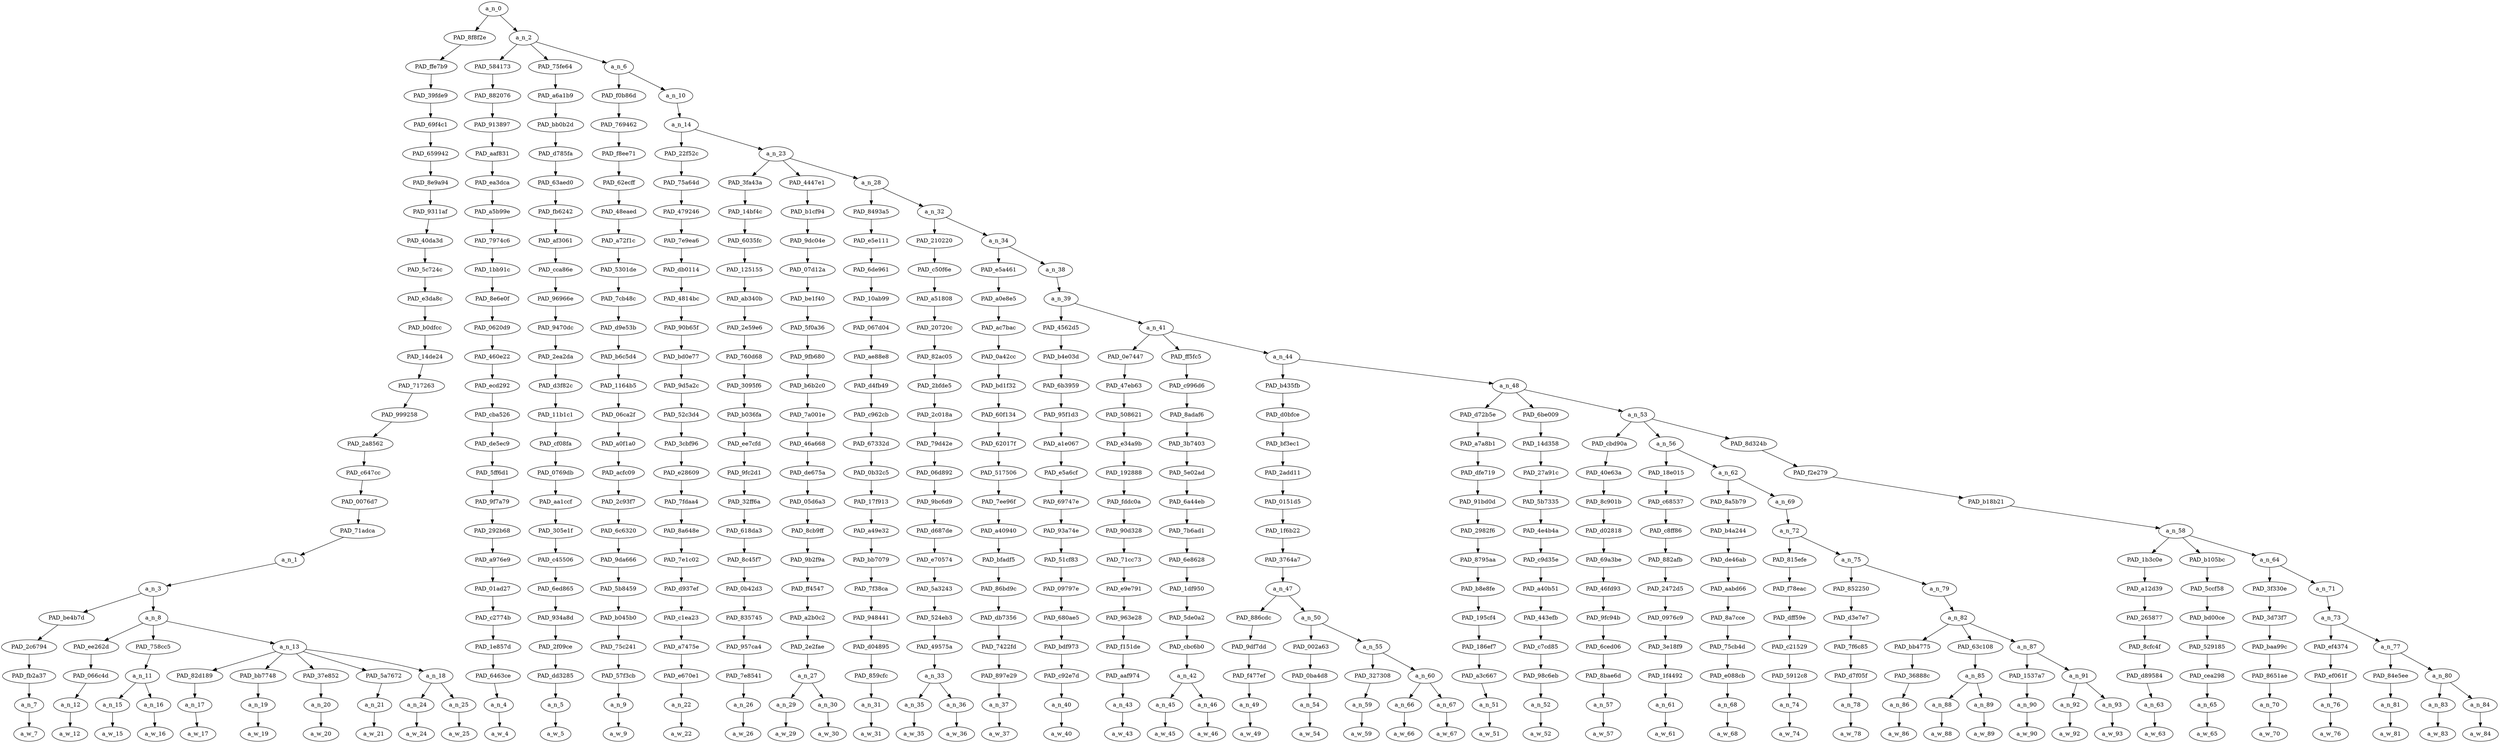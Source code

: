 strict digraph "" {
	a_n_0	[div_dir=1,
		index=0,
		level=25,
		pos="6.642055566942087,25!",
		text_span="[0, 1, 2, 3, 4, 5, 6, 7, 8, 9, 10, 11, 12, 13, 14, 15, 16, 17, 18, 19, 20, 21, 22, 23, 24, 25, 26, 27, 28, 29, 30, 31, 32, 33, 34, \
35, 36, 37, 38, 39, 40, 41, 42, 43, 44, 45, 46, 47, 48, 49]",
		value=1.00000000];
	PAD_8f8f2e	[div_dir=1,
		index=0,
		level=24,
		pos="1.8666666666666665,24!",
		text_span="[0, 1, 2, 3, 4, 5, 6, 7, 8, 9]",
		value=0.28220370];
	a_n_0 -> PAD_8f8f2e;
	a_n_2	[div_dir=1,
		index=1,
		level=24,
		pos="11.417444467217507,24!",
		text_span="[10, 11, 12, 13, 14, 15, 16, 17, 18, 19, 20, 21, 22, 23, 24, 25, 26, 27, 28, 29, 30, 31, 32, 33, 34, 35, 36, 37, 38, 39, 40, 41, \
42, 43, 44, 45, 46, 47, 48, 49]",
		value=0.71714598];
	a_n_0 -> a_n_2;
	PAD_ffe7b9	[div_dir=1,
		index=0,
		level=23,
		pos="1.8666666666666665,23!",
		text_span="[0, 1, 2, 3, 4, 5, 6, 7, 8, 9]",
		value=0.28220370];
	PAD_8f8f2e -> PAD_ffe7b9;
	PAD_39fde9	[div_dir=1,
		index=0,
		level=22,
		pos="1.8666666666666665,22!",
		text_span="[0, 1, 2, 3, 4, 5, 6, 7, 8, 9]",
		value=0.28220370];
	PAD_ffe7b9 -> PAD_39fde9;
	PAD_69f4c1	[div_dir=1,
		index=0,
		level=21,
		pos="1.8666666666666665,21!",
		text_span="[0, 1, 2, 3, 4, 5, 6, 7, 8, 9]",
		value=0.28220370];
	PAD_39fde9 -> PAD_69f4c1;
	PAD_659942	[div_dir=1,
		index=0,
		level=20,
		pos="1.8666666666666665,20!",
		text_span="[0, 1, 2, 3, 4, 5, 6, 7, 8, 9]",
		value=0.28220370];
	PAD_69f4c1 -> PAD_659942;
	PAD_8e9a94	[div_dir=1,
		index=0,
		level=19,
		pos="1.8666666666666665,19!",
		text_span="[0, 1, 2, 3, 4, 5, 6, 7, 8, 9]",
		value=0.28220370];
	PAD_659942 -> PAD_8e9a94;
	PAD_9311af	[div_dir=1,
		index=0,
		level=18,
		pos="1.8666666666666665,18!",
		text_span="[0, 1, 2, 3, 4, 5, 6, 7, 8, 9]",
		value=0.28220370];
	PAD_8e9a94 -> PAD_9311af;
	PAD_40da3d	[div_dir=1,
		index=0,
		level=17,
		pos="1.8666666666666665,17!",
		text_span="[0, 1, 2, 3, 4, 5, 6, 7, 8, 9]",
		value=0.28220370];
	PAD_9311af -> PAD_40da3d;
	PAD_5c724c	[div_dir=1,
		index=0,
		level=16,
		pos="1.8666666666666665,16!",
		text_span="[0, 1, 2, 3, 4, 5, 6, 7, 8, 9]",
		value=0.28220370];
	PAD_40da3d -> PAD_5c724c;
	PAD_e3da8c	[div_dir=1,
		index=0,
		level=15,
		pos="1.8666666666666665,15!",
		text_span="[0, 1, 2, 3, 4, 5, 6, 7, 8, 9]",
		value=0.28220370];
	PAD_5c724c -> PAD_e3da8c;
	PAD_b0dfcc	[div_dir=1,
		index=0,
		level=14,
		pos="1.8666666666666665,14!",
		text_span="[0, 1, 2, 3, 4, 5, 6, 7, 8, 9]",
		value=0.28220370];
	PAD_e3da8c -> PAD_b0dfcc;
	PAD_14de24	[div_dir=1,
		index=0,
		level=13,
		pos="1.8666666666666665,13!",
		text_span="[0, 1, 2, 3, 4, 5, 6, 7, 8, 9]",
		value=0.28220370];
	PAD_b0dfcc -> PAD_14de24;
	PAD_717263	[div_dir=1,
		index=0,
		level=12,
		pos="1.8666666666666665,12!",
		text_span="[0, 1, 2, 3, 4, 5, 6, 7, 8, 9]",
		value=0.28220370];
	PAD_14de24 -> PAD_717263;
	PAD_999258	[div_dir=1,
		index=0,
		level=11,
		pos="1.8666666666666665,11!",
		text_span="[0, 1, 2, 3, 4, 5, 6, 7, 8, 9]",
		value=0.28220370];
	PAD_717263 -> PAD_999258;
	PAD_2a8562	[div_dir=1,
		index=0,
		level=10,
		pos="1.8666666666666665,10!",
		text_span="[0, 1, 2, 3, 4, 5, 6, 7, 8, 9]",
		value=0.28220370];
	PAD_999258 -> PAD_2a8562;
	PAD_c647cc	[div_dir=1,
		index=0,
		level=9,
		pos="1.8666666666666665,9!",
		text_span="[0, 1, 2, 3, 4, 5, 6, 7, 8, 9]",
		value=0.28220370];
	PAD_2a8562 -> PAD_c647cc;
	PAD_0076d7	[div_dir=1,
		index=0,
		level=8,
		pos="1.8666666666666665,8!",
		text_span="[0, 1, 2, 3, 4, 5, 6, 7, 8, 9]",
		value=0.28220370];
	PAD_c647cc -> PAD_0076d7;
	PAD_71adca	[div_dir=1,
		index=0,
		level=7,
		pos="1.8666666666666665,7!",
		text_span="[0, 1, 2, 3, 4, 5, 6, 7, 8, 9]",
		value=0.28220370];
	PAD_0076d7 -> PAD_71adca;
	a_n_1	[div_dir=1,
		index=0,
		level=6,
		pos="1.8666666666666665,6!",
		text_span="[0, 1, 2, 3, 4, 5, 6, 7, 8, 9]",
		value=0.28220370];
	PAD_71adca -> a_n_1;
	a_n_3	[div_dir=1,
		index=0,
		level=5,
		pos="1.8666666666666665,5!",
		text_span="[0, 1, 2, 3, 4, 5, 6, 7, 8, 9]",
		value=0.28187597];
	a_n_1 -> a_n_3;
	PAD_be4b7d	[div_dir=1,
		index=0,
		level=4,
		pos="0.0,4!",
		text_span="[0]",
		value=0.03137724];
	a_n_3 -> PAD_be4b7d;
	a_n_8	[div_dir=1,
		index=1,
		level=4,
		pos="3.733333333333333,4!",
		text_span="[1, 2, 3, 4, 5, 6, 7, 8, 9]",
		value=0.25017100];
	a_n_3 -> a_n_8;
	PAD_2c6794	[div_dir=1,
		index=0,
		level=3,
		pos="0.0,3!",
		text_span="[0]",
		value=0.03137724];
	PAD_be4b7d -> PAD_2c6794;
	PAD_fb2a37	[div_dir=1,
		index=0,
		level=2,
		pos="0.0,2!",
		text_span="[0]",
		value=0.03137724];
	PAD_2c6794 -> PAD_fb2a37;
	a_n_7	[div_dir=1,
		index=0,
		level=1,
		pos="0.0,1!",
		text_span="[0]",
		value=0.03137724];
	PAD_fb2a37 -> a_n_7;
	a_w_7	[div_dir=0,
		index=0,
		level=0,
		pos="0,0!",
		text_span="[0]",
		value=fuck];
	a_n_7 -> a_w_7;
	PAD_ee262d	[div_dir=1,
		index=2,
		level=3,
		pos="3.0,3!",
		text_span="[3]",
		value=0.01544907];
	a_n_8 -> PAD_ee262d;
	PAD_758cc5	[div_dir=-1,
		index=1,
		level=3,
		pos="1.5,3!",
		text_span="[1, 2]",
		value=0.04070330];
	a_n_8 -> PAD_758cc5;
	a_n_13	[div_dir=1,
		index=3,
		level=3,
		pos="6.7,3!",
		text_span="[4, 5, 6, 7, 8, 9]",
		value=0.19374552];
	a_n_8 -> a_n_13;
	PAD_066c4d	[div_dir=1,
		index=2,
		level=2,
		pos="3.0,2!",
		text_span="[3]",
		value=0.01544907];
	PAD_ee262d -> PAD_066c4d;
	a_n_12	[div_dir=1,
		index=3,
		level=1,
		pos="3.0,1!",
		text_span="[3]",
		value=0.01544907];
	PAD_066c4d -> a_n_12;
	a_w_12	[div_dir=0,
		index=3,
		level=0,
		pos="3,0!",
		text_span="[3]",
		value=and];
	a_n_12 -> a_w_12;
	a_n_11	[div_dir=-1,
		index=1,
		level=2,
		pos="1.5,2!",
		text_span="[1, 2]",
		value=0.04070330];
	PAD_758cc5 -> a_n_11;
	a_n_15	[div_dir=-1,
		index=1,
		level=1,
		pos="1.0,1!",
		text_span="[1]",
		value=0.02404944];
	a_n_11 -> a_n_15;
	a_n_16	[div_dir=-1,
		index=2,
		level=1,
		pos="2.0,1!",
		text_span="[2]",
		value=0.01656312];
	a_n_11 -> a_n_16;
	a_w_15	[div_dir=0,
		index=1,
		level=0,
		pos="1,0!",
		text_span="[1]",
		value=facebook];
	a_n_15 -> a_w_15;
	a_w_16	[div_dir=0,
		index=2,
		level=0,
		pos="2,0!",
		text_span="[2]",
		value=staff];
	a_n_16 -> a_w_16;
	PAD_82d189	[div_dir=1,
		index=3,
		level=2,
		pos="4.0,2!",
		text_span="[4]",
		value=0.01346541];
	a_n_13 -> PAD_82d189;
	PAD_bb7748	[div_dir=1,
		index=5,
		level=2,
		pos="7.0,2!",
		text_span="[7]",
		value=0.03450922];
	a_n_13 -> PAD_bb7748;
	PAD_37e852	[div_dir=1,
		index=6,
		level=2,
		pos="8.0,2!",
		text_span="[8]",
		value=0.02380524];
	a_n_13 -> PAD_37e852;
	PAD_5a7672	[div_dir=1,
		index=7,
		level=2,
		pos="9.0,2!",
		text_span="[9]",
		value=0.06056630];
	a_n_13 -> PAD_5a7672;
	a_n_18	[div_dir=1,
		index=4,
		level=2,
		pos="5.5,2!",
		text_span="[5, 6]",
		value=0.06107121];
	a_n_13 -> a_n_18;
	a_n_17	[div_dir=1,
		index=4,
		level=1,
		pos="4.0,1!",
		text_span="[4]",
		value=0.01346541];
	PAD_82d189 -> a_n_17;
	a_w_17	[div_dir=0,
		index=4,
		level=0,
		pos="4,0!",
		text_span="[4]",
		value=their];
	a_n_17 -> a_w_17;
	a_n_19	[div_dir=1,
		index=7,
		level=1,
		pos="7.0,1!",
		text_span="[7]",
		value=0.03450922];
	PAD_bb7748 -> a_n_19;
	a_w_19	[div_dir=0,
		index=7,
		level=0,
		pos="7,0!",
		text_span="[7]",
		value=scum];
	a_n_19 -> a_w_19;
	a_n_20	[div_dir=1,
		index=8,
		level=1,
		pos="8.0,1!",
		text_span="[8]",
		value=0.02380524];
	PAD_37e852 -> a_n_20;
	a_w_20	[div_dir=0,
		index=8,
		level=0,
		pos="8,0!",
		text_span="[8]",
		value=trash];
	a_n_20 -> a_w_20;
	a_n_21	[div_dir=1,
		index=9,
		level=1,
		pos="9.0,1!",
		text_span="[9]",
		value=0.06056630];
	PAD_5a7672 -> a_n_21;
	a_w_21	[div_dir=0,
		index=9,
		level=0,
		pos="9,0!",
		text_span="[9]",
		value=subhumans];
	a_n_21 -> a_w_21;
	a_n_24	[div_dir=1,
		index=5,
		level=1,
		pos="5.0,1!",
		text_span="[5]",
		value=0.04670057];
	a_n_18 -> a_n_24;
	a_n_25	[div_dir=1,
		index=6,
		level=1,
		pos="6.0,1!",
		text_span="[6]",
		value=0.01424829];
	a_n_18 -> a_n_25;
	a_w_24	[div_dir=0,
		index=5,
		level=0,
		pos="5,0!",
		text_span="[5]",
		value=muscum];
	a_n_24 -> a_w_24;
	a_w_25	[div_dir=0,
		index=6,
		level=0,
		pos="6,0!",
		text_span="[6]",
		value=loving];
	a_n_25 -> a_w_25;
	PAD_584173	[div_dir=-1,
		index=1,
		level=23,
		pos="10.0,23!",
		text_span="[10]",
		value=0.01115194];
	a_n_2 -> PAD_584173;
	PAD_75fe64	[div_dir=1,
		index=2,
		level=23,
		pos="11.0,23!",
		text_span="[11]",
		value=0.01088359];
	a_n_2 -> PAD_75fe64;
	a_n_6	[div_dir=1,
		index=3,
		level=23,
		pos="13.252333401652521,23!",
		text_span="[12, 13, 14, 15, 16, 17, 18, 19, 20, 21, 22, 23, 24, 25, 26, 27, 28, 29, 30, 31, 32, 33, 34, 35, 36, 37, 38, 39, 40, 41, 42, 43, \
44, 45, 46, 47, 48, 49]",
		value=0.69454860];
	a_n_2 -> a_n_6;
	PAD_882076	[div_dir=-1,
		index=1,
		level=22,
		pos="10.0,22!",
		text_span="[10]",
		value=0.01115194];
	PAD_584173 -> PAD_882076;
	PAD_913897	[div_dir=-1,
		index=1,
		level=21,
		pos="10.0,21!",
		text_span="[10]",
		value=0.01115194];
	PAD_882076 -> PAD_913897;
	PAD_aaf831	[div_dir=-1,
		index=1,
		level=20,
		pos="10.0,20!",
		text_span="[10]",
		value=0.01115194];
	PAD_913897 -> PAD_aaf831;
	PAD_ea3dca	[div_dir=-1,
		index=1,
		level=19,
		pos="10.0,19!",
		text_span="[10]",
		value=0.01115194];
	PAD_aaf831 -> PAD_ea3dca;
	PAD_a5b99e	[div_dir=-1,
		index=1,
		level=18,
		pos="10.0,18!",
		text_span="[10]",
		value=0.01115194];
	PAD_ea3dca -> PAD_a5b99e;
	PAD_7974c6	[div_dir=-1,
		index=1,
		level=17,
		pos="10.0,17!",
		text_span="[10]",
		value=0.01115194];
	PAD_a5b99e -> PAD_7974c6;
	PAD_1bb91c	[div_dir=-1,
		index=1,
		level=16,
		pos="10.0,16!",
		text_span="[10]",
		value=0.01115194];
	PAD_7974c6 -> PAD_1bb91c;
	PAD_8e6e0f	[div_dir=-1,
		index=1,
		level=15,
		pos="10.0,15!",
		text_span="[10]",
		value=0.01115194];
	PAD_1bb91c -> PAD_8e6e0f;
	PAD_0620d9	[div_dir=-1,
		index=1,
		level=14,
		pos="10.0,14!",
		text_span="[10]",
		value=0.01115194];
	PAD_8e6e0f -> PAD_0620d9;
	PAD_460e22	[div_dir=-1,
		index=1,
		level=13,
		pos="10.0,13!",
		text_span="[10]",
		value=0.01115194];
	PAD_0620d9 -> PAD_460e22;
	PAD_ecd292	[div_dir=-1,
		index=1,
		level=12,
		pos="10.0,12!",
		text_span="[10]",
		value=0.01115194];
	PAD_460e22 -> PAD_ecd292;
	PAD_cba526	[div_dir=-1,
		index=1,
		level=11,
		pos="10.0,11!",
		text_span="[10]",
		value=0.01115194];
	PAD_ecd292 -> PAD_cba526;
	PAD_de5ec9	[div_dir=-1,
		index=1,
		level=10,
		pos="10.0,10!",
		text_span="[10]",
		value=0.01115194];
	PAD_cba526 -> PAD_de5ec9;
	PAD_5ff6d1	[div_dir=-1,
		index=1,
		level=9,
		pos="10.0,9!",
		text_span="[10]",
		value=0.01115194];
	PAD_de5ec9 -> PAD_5ff6d1;
	PAD_9f7a79	[div_dir=-1,
		index=1,
		level=8,
		pos="10.0,8!",
		text_span="[10]",
		value=0.01115194];
	PAD_5ff6d1 -> PAD_9f7a79;
	PAD_292b68	[div_dir=-1,
		index=1,
		level=7,
		pos="10.0,7!",
		text_span="[10]",
		value=0.01115194];
	PAD_9f7a79 -> PAD_292b68;
	PAD_a976e9	[div_dir=-1,
		index=1,
		level=6,
		pos="10.0,6!",
		text_span="[10]",
		value=0.01115194];
	PAD_292b68 -> PAD_a976e9;
	PAD_01ad27	[div_dir=-1,
		index=1,
		level=5,
		pos="10.0,5!",
		text_span="[10]",
		value=0.01115194];
	PAD_a976e9 -> PAD_01ad27;
	PAD_c2774b	[div_dir=-1,
		index=2,
		level=4,
		pos="10.0,4!",
		text_span="[10]",
		value=0.01115194];
	PAD_01ad27 -> PAD_c2774b;
	PAD_1e857d	[div_dir=-1,
		index=4,
		level=3,
		pos="10.0,3!",
		text_span="[10]",
		value=0.01115194];
	PAD_c2774b -> PAD_1e857d;
	PAD_6463ce	[div_dir=-1,
		index=8,
		level=2,
		pos="10.0,2!",
		text_span="[10]",
		value=0.01115194];
	PAD_1e857d -> PAD_6463ce;
	a_n_4	[div_dir=-1,
		index=10,
		level=1,
		pos="10.0,1!",
		text_span="[10]",
		value=0.01115194];
	PAD_6463ce -> a_n_4;
	a_w_4	[div_dir=0,
		index=10,
		level=0,
		pos="10,0!",
		text_span="[10]",
		value=can];
	a_n_4 -> a_w_4;
	PAD_a6a1b9	[div_dir=1,
		index=2,
		level=22,
		pos="11.0,22!",
		text_span="[11]",
		value=0.01088359];
	PAD_75fe64 -> PAD_a6a1b9;
	PAD_bb0b2d	[div_dir=1,
		index=2,
		level=21,
		pos="11.0,21!",
		text_span="[11]",
		value=0.01088359];
	PAD_a6a1b9 -> PAD_bb0b2d;
	PAD_d785fa	[div_dir=1,
		index=2,
		level=20,
		pos="11.0,20!",
		text_span="[11]",
		value=0.01088359];
	PAD_bb0b2d -> PAD_d785fa;
	PAD_63aed0	[div_dir=1,
		index=2,
		level=19,
		pos="11.0,19!",
		text_span="[11]",
		value=0.01088359];
	PAD_d785fa -> PAD_63aed0;
	PAD_fb6242	[div_dir=1,
		index=2,
		level=18,
		pos="11.0,18!",
		text_span="[11]",
		value=0.01088359];
	PAD_63aed0 -> PAD_fb6242;
	PAD_af3061	[div_dir=1,
		index=2,
		level=17,
		pos="11.0,17!",
		text_span="[11]",
		value=0.01088359];
	PAD_fb6242 -> PAD_af3061;
	PAD_cca86e	[div_dir=1,
		index=2,
		level=16,
		pos="11.0,16!",
		text_span="[11]",
		value=0.01088359];
	PAD_af3061 -> PAD_cca86e;
	PAD_96966e	[div_dir=1,
		index=2,
		level=15,
		pos="11.0,15!",
		text_span="[11]",
		value=0.01088359];
	PAD_cca86e -> PAD_96966e;
	PAD_9470dc	[div_dir=1,
		index=2,
		level=14,
		pos="11.0,14!",
		text_span="[11]",
		value=0.01088359];
	PAD_96966e -> PAD_9470dc;
	PAD_2ea2da	[div_dir=1,
		index=2,
		level=13,
		pos="11.0,13!",
		text_span="[11]",
		value=0.01088359];
	PAD_9470dc -> PAD_2ea2da;
	PAD_d3f82c	[div_dir=1,
		index=2,
		level=12,
		pos="11.0,12!",
		text_span="[11]",
		value=0.01088359];
	PAD_2ea2da -> PAD_d3f82c;
	PAD_11b1c1	[div_dir=1,
		index=2,
		level=11,
		pos="11.0,11!",
		text_span="[11]",
		value=0.01088359];
	PAD_d3f82c -> PAD_11b1c1;
	PAD_cf08fa	[div_dir=1,
		index=2,
		level=10,
		pos="11.0,10!",
		text_span="[11]",
		value=0.01088359];
	PAD_11b1c1 -> PAD_cf08fa;
	PAD_0769db	[div_dir=1,
		index=2,
		level=9,
		pos="11.0,9!",
		text_span="[11]",
		value=0.01088359];
	PAD_cf08fa -> PAD_0769db;
	PAD_aa1ccf	[div_dir=1,
		index=2,
		level=8,
		pos="11.0,8!",
		text_span="[11]",
		value=0.01088359];
	PAD_0769db -> PAD_aa1ccf;
	PAD_305e1f	[div_dir=1,
		index=2,
		level=7,
		pos="11.0,7!",
		text_span="[11]",
		value=0.01088359];
	PAD_aa1ccf -> PAD_305e1f;
	PAD_c45506	[div_dir=1,
		index=2,
		level=6,
		pos="11.0,6!",
		text_span="[11]",
		value=0.01088359];
	PAD_305e1f -> PAD_c45506;
	PAD_6ed865	[div_dir=1,
		index=2,
		level=5,
		pos="11.0,5!",
		text_span="[11]",
		value=0.01088359];
	PAD_c45506 -> PAD_6ed865;
	PAD_934a8d	[div_dir=1,
		index=3,
		level=4,
		pos="11.0,4!",
		text_span="[11]",
		value=0.01088359];
	PAD_6ed865 -> PAD_934a8d;
	PAD_2f09ce	[div_dir=1,
		index=5,
		level=3,
		pos="11.0,3!",
		text_span="[11]",
		value=0.01088359];
	PAD_934a8d -> PAD_2f09ce;
	PAD_dd3285	[div_dir=1,
		index=9,
		level=2,
		pos="11.0,2!",
		text_span="[11]",
		value=0.01088359];
	PAD_2f09ce -> PAD_dd3285;
	a_n_5	[div_dir=1,
		index=11,
		level=1,
		pos="11.0,1!",
		text_span="[11]",
		value=0.01088359];
	PAD_dd3285 -> a_n_5;
	a_w_5	[div_dir=0,
		index=11,
		level=0,
		pos="11,0!",
		text_span="[11]",
		value=you];
	a_n_5 -> a_w_5;
	PAD_f0b86d	[div_dir=1,
		index=3,
		level=22,
		pos="12.0,22!",
		text_span="[12]",
		value=0.01238127];
	a_n_6 -> PAD_f0b86d;
	a_n_10	[div_dir=1,
		index=4,
		level=22,
		pos="14.50466680330504,22!",
		text_span="[13, 14, 15, 16, 17, 18, 19, 20, 21, 22, 23, 24, 25, 26, 27, 28, 29, 30, 31, 32, 33, 34, 35, 36, 37, 38, 39, 40, 41, 42, 43, 44, \
45, 46, 47, 48, 49]",
		value=0.68159736];
	a_n_6 -> a_n_10;
	PAD_769462	[div_dir=1,
		index=3,
		level=21,
		pos="12.0,21!",
		text_span="[12]",
		value=0.01238127];
	PAD_f0b86d -> PAD_769462;
	PAD_f8ee71	[div_dir=1,
		index=3,
		level=20,
		pos="12.0,20!",
		text_span="[12]",
		value=0.01238127];
	PAD_769462 -> PAD_f8ee71;
	PAD_62ecff	[div_dir=1,
		index=3,
		level=19,
		pos="12.0,19!",
		text_span="[12]",
		value=0.01238127];
	PAD_f8ee71 -> PAD_62ecff;
	PAD_48eaed	[div_dir=1,
		index=3,
		level=18,
		pos="12.0,18!",
		text_span="[12]",
		value=0.01238127];
	PAD_62ecff -> PAD_48eaed;
	PAD_a72f1c	[div_dir=1,
		index=3,
		level=17,
		pos="12.0,17!",
		text_span="[12]",
		value=0.01238127];
	PAD_48eaed -> PAD_a72f1c;
	PAD_5301de	[div_dir=1,
		index=3,
		level=16,
		pos="12.0,16!",
		text_span="[12]",
		value=0.01238127];
	PAD_a72f1c -> PAD_5301de;
	PAD_7cb48c	[div_dir=1,
		index=3,
		level=15,
		pos="12.0,15!",
		text_span="[12]",
		value=0.01238127];
	PAD_5301de -> PAD_7cb48c;
	PAD_d9e53b	[div_dir=1,
		index=3,
		level=14,
		pos="12.0,14!",
		text_span="[12]",
		value=0.01238127];
	PAD_7cb48c -> PAD_d9e53b;
	PAD_b6c5d4	[div_dir=1,
		index=3,
		level=13,
		pos="12.0,13!",
		text_span="[12]",
		value=0.01238127];
	PAD_d9e53b -> PAD_b6c5d4;
	PAD_1164b5	[div_dir=1,
		index=3,
		level=12,
		pos="12.0,12!",
		text_span="[12]",
		value=0.01238127];
	PAD_b6c5d4 -> PAD_1164b5;
	PAD_06ca2f	[div_dir=1,
		index=3,
		level=11,
		pos="12.0,11!",
		text_span="[12]",
		value=0.01238127];
	PAD_1164b5 -> PAD_06ca2f;
	PAD_a0f1a0	[div_dir=1,
		index=3,
		level=10,
		pos="12.0,10!",
		text_span="[12]",
		value=0.01238127];
	PAD_06ca2f -> PAD_a0f1a0;
	PAD_acfc09	[div_dir=1,
		index=3,
		level=9,
		pos="12.0,9!",
		text_span="[12]",
		value=0.01238127];
	PAD_a0f1a0 -> PAD_acfc09;
	PAD_2c93f7	[div_dir=1,
		index=3,
		level=8,
		pos="12.0,8!",
		text_span="[12]",
		value=0.01238127];
	PAD_acfc09 -> PAD_2c93f7;
	PAD_6c6320	[div_dir=1,
		index=3,
		level=7,
		pos="12.0,7!",
		text_span="[12]",
		value=0.01238127];
	PAD_2c93f7 -> PAD_6c6320;
	PAD_9da666	[div_dir=1,
		index=3,
		level=6,
		pos="12.0,6!",
		text_span="[12]",
		value=0.01238127];
	PAD_6c6320 -> PAD_9da666;
	PAD_5b8459	[div_dir=1,
		index=3,
		level=5,
		pos="12.0,5!",
		text_span="[12]",
		value=0.01238127];
	PAD_9da666 -> PAD_5b8459;
	PAD_b045b0	[div_dir=1,
		index=4,
		level=4,
		pos="12.0,4!",
		text_span="[12]",
		value=0.01238127];
	PAD_5b8459 -> PAD_b045b0;
	PAD_75c241	[div_dir=1,
		index=6,
		level=3,
		pos="12.0,3!",
		text_span="[12]",
		value=0.01238127];
	PAD_b045b0 -> PAD_75c241;
	PAD_57f3cb	[div_dir=1,
		index=10,
		level=2,
		pos="12.0,2!",
		text_span="[12]",
		value=0.01238127];
	PAD_75c241 -> PAD_57f3cb;
	a_n_9	[div_dir=1,
		index=12,
		level=1,
		pos="12.0,1!",
		text_span="[12]",
		value=0.01238127];
	PAD_57f3cb -> a_n_9;
	a_w_9	[div_dir=0,
		index=12,
		level=0,
		pos="12,0!",
		text_span="[12]",
		value=believe];
	a_n_9 -> a_w_9;
	a_n_14	[div_dir=1,
		index=4,
		level=21,
		pos="14.50466680330504,21!",
		text_span="[13, 14, 15, 16, 17, 18, 19, 20, 21, 22, 23, 24, 25, 26, 27, 28, 29, 30, 31, 32, 33, 34, 35, 36, 37, 38, 39, 40, 41, 42, 43, 44, \
45, 46, 47, 48, 49]",
		value=0.68102910];
	a_n_10 -> a_n_14;
	PAD_22f52c	[div_dir=1,
		index=4,
		level=20,
		pos="13.0,20!",
		text_span="[13]",
		value=0.01181096];
	a_n_14 -> PAD_22f52c;
	a_n_23	[div_dir=1,
		index=5,
		level=20,
		pos="16.00933360661008,20!",
		text_span="[14, 15, 16, 17, 18, 19, 20, 21, 22, 23, 24, 25, 26, 27, 28, 29, 30, 31, 32, 33, 34, 35, 36, 37, 38, 39, 40, 41, 42, 43, 44, 45, \
46, 47, 48, 49]",
		value=0.66864988];
	a_n_14 -> a_n_23;
	PAD_75a64d	[div_dir=1,
		index=4,
		level=19,
		pos="13.0,19!",
		text_span="[13]",
		value=0.01181096];
	PAD_22f52c -> PAD_75a64d;
	PAD_479246	[div_dir=1,
		index=4,
		level=18,
		pos="13.0,18!",
		text_span="[13]",
		value=0.01181096];
	PAD_75a64d -> PAD_479246;
	PAD_7e9ea6	[div_dir=1,
		index=4,
		level=17,
		pos="13.0,17!",
		text_span="[13]",
		value=0.01181096];
	PAD_479246 -> PAD_7e9ea6;
	PAD_db0114	[div_dir=1,
		index=4,
		level=16,
		pos="13.0,16!",
		text_span="[13]",
		value=0.01181096];
	PAD_7e9ea6 -> PAD_db0114;
	PAD_4814bc	[div_dir=1,
		index=4,
		level=15,
		pos="13.0,15!",
		text_span="[13]",
		value=0.01181096];
	PAD_db0114 -> PAD_4814bc;
	PAD_90b65f	[div_dir=1,
		index=4,
		level=14,
		pos="13.0,14!",
		text_span="[13]",
		value=0.01181096];
	PAD_4814bc -> PAD_90b65f;
	PAD_bd0e77	[div_dir=1,
		index=4,
		level=13,
		pos="13.0,13!",
		text_span="[13]",
		value=0.01181096];
	PAD_90b65f -> PAD_bd0e77;
	PAD_9d5a2c	[div_dir=1,
		index=4,
		level=12,
		pos="13.0,12!",
		text_span="[13]",
		value=0.01181096];
	PAD_bd0e77 -> PAD_9d5a2c;
	PAD_52c3d4	[div_dir=1,
		index=4,
		level=11,
		pos="13.0,11!",
		text_span="[13]",
		value=0.01181096];
	PAD_9d5a2c -> PAD_52c3d4;
	PAD_3cbf96	[div_dir=1,
		index=4,
		level=10,
		pos="13.0,10!",
		text_span="[13]",
		value=0.01181096];
	PAD_52c3d4 -> PAD_3cbf96;
	PAD_e28609	[div_dir=1,
		index=4,
		level=9,
		pos="13.0,9!",
		text_span="[13]",
		value=0.01181096];
	PAD_3cbf96 -> PAD_e28609;
	PAD_7fdaa4	[div_dir=1,
		index=4,
		level=8,
		pos="13.0,8!",
		text_span="[13]",
		value=0.01181096];
	PAD_e28609 -> PAD_7fdaa4;
	PAD_8a648e	[div_dir=1,
		index=4,
		level=7,
		pos="13.0,7!",
		text_span="[13]",
		value=0.01181096];
	PAD_7fdaa4 -> PAD_8a648e;
	PAD_7e1c02	[div_dir=1,
		index=4,
		level=6,
		pos="13.0,6!",
		text_span="[13]",
		value=0.01181096];
	PAD_8a648e -> PAD_7e1c02;
	PAD_d937ef	[div_dir=1,
		index=4,
		level=5,
		pos="13.0,5!",
		text_span="[13]",
		value=0.01181096];
	PAD_7e1c02 -> PAD_d937ef;
	PAD_c1ea23	[div_dir=1,
		index=5,
		level=4,
		pos="13.0,4!",
		text_span="[13]",
		value=0.01181096];
	PAD_d937ef -> PAD_c1ea23;
	PAD_a7475e	[div_dir=1,
		index=7,
		level=3,
		pos="13.0,3!",
		text_span="[13]",
		value=0.01181096];
	PAD_c1ea23 -> PAD_a7475e;
	PAD_e670e1	[div_dir=1,
		index=11,
		level=2,
		pos="13.0,2!",
		text_span="[13]",
		value=0.01181096];
	PAD_a7475e -> PAD_e670e1;
	a_n_22	[div_dir=1,
		index=13,
		level=1,
		pos="13.0,1!",
		text_span="[13]",
		value=0.01181096];
	PAD_e670e1 -> a_n_22;
	a_w_22	[div_dir=0,
		index=13,
		level=0,
		pos="13,0!",
		text_span="[13]",
		value=they];
	a_n_22 -> a_w_22;
	PAD_3fa43a	[div_dir=1,
		index=5,
		level=19,
		pos="14.0,19!",
		text_span="[14]",
		value=0.01245681];
	a_n_23 -> PAD_3fa43a;
	PAD_4447e1	[div_dir=1,
		index=6,
		level=19,
		pos="15.5,19!",
		text_span="[15, 16]",
		value=0.02513769];
	a_n_23 -> PAD_4447e1;
	a_n_28	[div_dir=1,
		index=7,
		level=19,
		pos="18.528000819830247,19!",
		text_span="[17, 18, 19, 20, 21, 22, 23, 24, 25, 26, 27, 28, 29, 30, 31, 32, 33, 34, 35, 36, 37, 38, 39, 40, 41, 42, 43, 44, 45, 46, 47, 48, \
49]",
		value=0.63049711];
	a_n_23 -> a_n_28;
	PAD_14bf4c	[div_dir=1,
		index=5,
		level=18,
		pos="14.0,18!",
		text_span="[14]",
		value=0.01245681];
	PAD_3fa43a -> PAD_14bf4c;
	PAD_6035fc	[div_dir=1,
		index=5,
		level=17,
		pos="14.0,17!",
		text_span="[14]",
		value=0.01245681];
	PAD_14bf4c -> PAD_6035fc;
	PAD_125155	[div_dir=1,
		index=5,
		level=16,
		pos="14.0,16!",
		text_span="[14]",
		value=0.01245681];
	PAD_6035fc -> PAD_125155;
	PAD_ab340b	[div_dir=1,
		index=5,
		level=15,
		pos="14.0,15!",
		text_span="[14]",
		value=0.01245681];
	PAD_125155 -> PAD_ab340b;
	PAD_2e59e6	[div_dir=1,
		index=5,
		level=14,
		pos="14.0,14!",
		text_span="[14]",
		value=0.01245681];
	PAD_ab340b -> PAD_2e59e6;
	PAD_760d68	[div_dir=1,
		index=5,
		level=13,
		pos="14.0,13!",
		text_span="[14]",
		value=0.01245681];
	PAD_2e59e6 -> PAD_760d68;
	PAD_3095f6	[div_dir=1,
		index=5,
		level=12,
		pos="14.0,12!",
		text_span="[14]",
		value=0.01245681];
	PAD_760d68 -> PAD_3095f6;
	PAD_b036fa	[div_dir=1,
		index=5,
		level=11,
		pos="14.0,11!",
		text_span="[14]",
		value=0.01245681];
	PAD_3095f6 -> PAD_b036fa;
	PAD_ee7cfd	[div_dir=1,
		index=5,
		level=10,
		pos="14.0,10!",
		text_span="[14]",
		value=0.01245681];
	PAD_b036fa -> PAD_ee7cfd;
	PAD_9fc2d1	[div_dir=1,
		index=5,
		level=9,
		pos="14.0,9!",
		text_span="[14]",
		value=0.01245681];
	PAD_ee7cfd -> PAD_9fc2d1;
	PAD_32ff6a	[div_dir=1,
		index=5,
		level=8,
		pos="14.0,8!",
		text_span="[14]",
		value=0.01245681];
	PAD_9fc2d1 -> PAD_32ff6a;
	PAD_618da3	[div_dir=1,
		index=5,
		level=7,
		pos="14.0,7!",
		text_span="[14]",
		value=0.01245681];
	PAD_32ff6a -> PAD_618da3;
	PAD_8c45f7	[div_dir=1,
		index=5,
		level=6,
		pos="14.0,6!",
		text_span="[14]",
		value=0.01245681];
	PAD_618da3 -> PAD_8c45f7;
	PAD_0b42d3	[div_dir=1,
		index=5,
		level=5,
		pos="14.0,5!",
		text_span="[14]",
		value=0.01245681];
	PAD_8c45f7 -> PAD_0b42d3;
	PAD_835745	[div_dir=1,
		index=6,
		level=4,
		pos="14.0,4!",
		text_span="[14]",
		value=0.01245681];
	PAD_0b42d3 -> PAD_835745;
	PAD_957ca4	[div_dir=1,
		index=8,
		level=3,
		pos="14.0,3!",
		text_span="[14]",
		value=0.01245681];
	PAD_835745 -> PAD_957ca4;
	PAD_7e8541	[div_dir=1,
		index=12,
		level=2,
		pos="14.0,2!",
		text_span="[14]",
		value=0.01245681];
	PAD_957ca4 -> PAD_7e8541;
	a_n_26	[div_dir=1,
		index=14,
		level=1,
		pos="14.0,1!",
		text_span="[14]",
		value=0.01245681];
	PAD_7e8541 -> a_n_26;
	a_w_26	[div_dir=0,
		index=14,
		level=0,
		pos="14,0!",
		text_span="[14]",
		value=disabled];
	a_n_26 -> a_w_26;
	PAD_b1cf94	[div_dir=1,
		index=6,
		level=18,
		pos="15.5,18!",
		text_span="[15, 16]",
		value=0.02513769];
	PAD_4447e1 -> PAD_b1cf94;
	PAD_9dc04e	[div_dir=1,
		index=6,
		level=17,
		pos="15.5,17!",
		text_span="[15, 16]",
		value=0.02513769];
	PAD_b1cf94 -> PAD_9dc04e;
	PAD_07d12a	[div_dir=1,
		index=6,
		level=16,
		pos="15.5,16!",
		text_span="[15, 16]",
		value=0.02513769];
	PAD_9dc04e -> PAD_07d12a;
	PAD_be1f40	[div_dir=1,
		index=6,
		level=15,
		pos="15.5,15!",
		text_span="[15, 16]",
		value=0.02513769];
	PAD_07d12a -> PAD_be1f40;
	PAD_5f0a36	[div_dir=1,
		index=6,
		level=14,
		pos="15.5,14!",
		text_span="[15, 16]",
		value=0.02513769];
	PAD_be1f40 -> PAD_5f0a36;
	PAD_9fb680	[div_dir=1,
		index=6,
		level=13,
		pos="15.5,13!",
		text_span="[15, 16]",
		value=0.02513769];
	PAD_5f0a36 -> PAD_9fb680;
	PAD_b6b2c0	[div_dir=1,
		index=6,
		level=12,
		pos="15.5,12!",
		text_span="[15, 16]",
		value=0.02513769];
	PAD_9fb680 -> PAD_b6b2c0;
	PAD_7a001e	[div_dir=1,
		index=6,
		level=11,
		pos="15.5,11!",
		text_span="[15, 16]",
		value=0.02513769];
	PAD_b6b2c0 -> PAD_7a001e;
	PAD_46a668	[div_dir=1,
		index=6,
		level=10,
		pos="15.5,10!",
		text_span="[15, 16]",
		value=0.02513769];
	PAD_7a001e -> PAD_46a668;
	PAD_de675a	[div_dir=1,
		index=6,
		level=9,
		pos="15.5,9!",
		text_span="[15, 16]",
		value=0.02513769];
	PAD_46a668 -> PAD_de675a;
	PAD_05d6a3	[div_dir=1,
		index=6,
		level=8,
		pos="15.5,8!",
		text_span="[15, 16]",
		value=0.02513769];
	PAD_de675a -> PAD_05d6a3;
	PAD_8cb9ff	[div_dir=1,
		index=6,
		level=7,
		pos="15.5,7!",
		text_span="[15, 16]",
		value=0.02513769];
	PAD_05d6a3 -> PAD_8cb9ff;
	PAD_9b2f9a	[div_dir=1,
		index=6,
		level=6,
		pos="15.5,6!",
		text_span="[15, 16]",
		value=0.02513769];
	PAD_8cb9ff -> PAD_9b2f9a;
	PAD_ff4547	[div_dir=1,
		index=6,
		level=5,
		pos="15.5,5!",
		text_span="[15, 16]",
		value=0.02513769];
	PAD_9b2f9a -> PAD_ff4547;
	PAD_a2b0c2	[div_dir=1,
		index=7,
		level=4,
		pos="15.5,4!",
		text_span="[15, 16]",
		value=0.02513769];
	PAD_ff4547 -> PAD_a2b0c2;
	PAD_2e2fae	[div_dir=1,
		index=9,
		level=3,
		pos="15.5,3!",
		text_span="[15, 16]",
		value=0.02513769];
	PAD_a2b0c2 -> PAD_2e2fae;
	a_n_27	[div_dir=1,
		index=13,
		level=2,
		pos="15.5,2!",
		text_span="[15, 16]",
		value=0.02513769];
	PAD_2e2fae -> a_n_27;
	a_n_29	[div_dir=1,
		index=15,
		level=1,
		pos="15.0,1!",
		text_span="[15]",
		value=0.01194582];
	a_n_27 -> a_n_29;
	a_n_30	[div_dir=-1,
		index=16,
		level=1,
		pos="16.0,1!",
		text_span="[16]",
		value=0.01316768];
	a_n_27 -> a_n_30;
	a_w_29	[div_dir=0,
		index=15,
		level=0,
		pos="15,0!",
		text_span="[15]",
		value=my];
	a_n_29 -> a_w_29;
	a_w_30	[div_dir=0,
		index=16,
		level=0,
		pos="16,0!",
		text_span="[16]",
		value=account];
	a_n_30 -> a_w_30;
	PAD_8493a5	[div_dir=1,
		index=7,
		level=18,
		pos="17.0,18!",
		text_span="[17]",
		value=0.01069070];
	a_n_28 -> PAD_8493a5;
	a_n_32	[div_dir=1,
		index=8,
		level=18,
		pos="20.056001639660494,18!",
		text_span="[18, 19, 20, 21, 22, 23, 24, 25, 26, 27, 28, 29, 30, 31, 32, 33, 34, 35, 36, 37, 38, 39, 40, 41, 42, 43, 44, 45, 46, 47, 48, 49]",
		value=0.61923309];
	a_n_28 -> a_n_32;
	PAD_e5e111	[div_dir=1,
		index=7,
		level=17,
		pos="17.0,17!",
		text_span="[17]",
		value=0.01069070];
	PAD_8493a5 -> PAD_e5e111;
	PAD_6de961	[div_dir=1,
		index=7,
		level=16,
		pos="17.0,16!",
		text_span="[17]",
		value=0.01069070];
	PAD_e5e111 -> PAD_6de961;
	PAD_10ab99	[div_dir=1,
		index=7,
		level=15,
		pos="17.0,15!",
		text_span="[17]",
		value=0.01069070];
	PAD_6de961 -> PAD_10ab99;
	PAD_067d04	[div_dir=1,
		index=7,
		level=14,
		pos="17.0,14!",
		text_span="[17]",
		value=0.01069070];
	PAD_10ab99 -> PAD_067d04;
	PAD_ae88e8	[div_dir=1,
		index=7,
		level=13,
		pos="17.0,13!",
		text_span="[17]",
		value=0.01069070];
	PAD_067d04 -> PAD_ae88e8;
	PAD_d4fb49	[div_dir=1,
		index=7,
		level=12,
		pos="17.0,12!",
		text_span="[17]",
		value=0.01069070];
	PAD_ae88e8 -> PAD_d4fb49;
	PAD_c962cb	[div_dir=1,
		index=7,
		level=11,
		pos="17.0,11!",
		text_span="[17]",
		value=0.01069070];
	PAD_d4fb49 -> PAD_c962cb;
	PAD_67332d	[div_dir=1,
		index=7,
		level=10,
		pos="17.0,10!",
		text_span="[17]",
		value=0.01069070];
	PAD_c962cb -> PAD_67332d;
	PAD_0b32c5	[div_dir=1,
		index=7,
		level=9,
		pos="17.0,9!",
		text_span="[17]",
		value=0.01069070];
	PAD_67332d -> PAD_0b32c5;
	PAD_17f913	[div_dir=1,
		index=7,
		level=8,
		pos="17.0,8!",
		text_span="[17]",
		value=0.01069070];
	PAD_0b32c5 -> PAD_17f913;
	PAD_a49e32	[div_dir=1,
		index=7,
		level=7,
		pos="17.0,7!",
		text_span="[17]",
		value=0.01069070];
	PAD_17f913 -> PAD_a49e32;
	PAD_bb7079	[div_dir=1,
		index=7,
		level=6,
		pos="17.0,6!",
		text_span="[17]",
		value=0.01069070];
	PAD_a49e32 -> PAD_bb7079;
	PAD_7f38ca	[div_dir=1,
		index=7,
		level=5,
		pos="17.0,5!",
		text_span="[17]",
		value=0.01069070];
	PAD_bb7079 -> PAD_7f38ca;
	PAD_948441	[div_dir=1,
		index=8,
		level=4,
		pos="17.0,4!",
		text_span="[17]",
		value=0.01069070];
	PAD_7f38ca -> PAD_948441;
	PAD_d04895	[div_dir=1,
		index=10,
		level=3,
		pos="17.0,3!",
		text_span="[17]",
		value=0.01069070];
	PAD_948441 -> PAD_d04895;
	PAD_859cfc	[div_dir=1,
		index=14,
		level=2,
		pos="17.0,2!",
		text_span="[17]",
		value=0.01069070];
	PAD_d04895 -> PAD_859cfc;
	a_n_31	[div_dir=1,
		index=17,
		level=1,
		pos="17.0,1!",
		text_span="[17]",
		value=0.01069070];
	PAD_859cfc -> a_n_31;
	a_w_31	[div_dir=0,
		index=17,
		level=0,
		pos="17,0!",
		text_span="[17]",
		value=for];
	a_n_31 -> a_w_31;
	PAD_210220	[div_dir=1,
		index=8,
		level=17,
		pos="18.5,17!",
		text_span="[18, 19]",
		value=0.02377286];
	a_n_32 -> PAD_210220;
	a_n_34	[div_dir=1,
		index=9,
		level=17,
		pos="21.612003279320987,17!",
		text_span="[20, 21, 22, 23, 24, 25, 26, 27, 28, 29, 30, 31, 32, 33, 34, 35, 36, 37, 38, 39, 40, 41, 42, 43, 44, 45, 46, 47, 48, 49]",
		value=0.59489302];
	a_n_32 -> a_n_34;
	PAD_c50f6e	[div_dir=1,
		index=8,
		level=16,
		pos="18.5,16!",
		text_span="[18, 19]",
		value=0.02377286];
	PAD_210220 -> PAD_c50f6e;
	PAD_a51808	[div_dir=1,
		index=8,
		level=15,
		pos="18.5,15!",
		text_span="[18, 19]",
		value=0.02377286];
	PAD_c50f6e -> PAD_a51808;
	PAD_20720c	[div_dir=1,
		index=8,
		level=14,
		pos="18.5,14!",
		text_span="[18, 19]",
		value=0.02377286];
	PAD_a51808 -> PAD_20720c;
	PAD_82ac05	[div_dir=1,
		index=8,
		level=13,
		pos="18.5,13!",
		text_span="[18, 19]",
		value=0.02377286];
	PAD_20720c -> PAD_82ac05;
	PAD_2bfde5	[div_dir=1,
		index=8,
		level=12,
		pos="18.5,12!",
		text_span="[18, 19]",
		value=0.02377286];
	PAD_82ac05 -> PAD_2bfde5;
	PAD_2c018a	[div_dir=1,
		index=8,
		level=11,
		pos="18.5,11!",
		text_span="[18, 19]",
		value=0.02377286];
	PAD_2bfde5 -> PAD_2c018a;
	PAD_79d42e	[div_dir=1,
		index=8,
		level=10,
		pos="18.5,10!",
		text_span="[18, 19]",
		value=0.02377286];
	PAD_2c018a -> PAD_79d42e;
	PAD_06d892	[div_dir=1,
		index=8,
		level=9,
		pos="18.5,9!",
		text_span="[18, 19]",
		value=0.02377286];
	PAD_79d42e -> PAD_06d892;
	PAD_9bc6d9	[div_dir=1,
		index=8,
		level=8,
		pos="18.5,8!",
		text_span="[18, 19]",
		value=0.02377286];
	PAD_06d892 -> PAD_9bc6d9;
	PAD_d687de	[div_dir=1,
		index=8,
		level=7,
		pos="18.5,7!",
		text_span="[18, 19]",
		value=0.02377286];
	PAD_9bc6d9 -> PAD_d687de;
	PAD_e70574	[div_dir=1,
		index=8,
		level=6,
		pos="18.5,6!",
		text_span="[18, 19]",
		value=0.02377286];
	PAD_d687de -> PAD_e70574;
	PAD_5a3243	[div_dir=1,
		index=8,
		level=5,
		pos="18.5,5!",
		text_span="[18, 19]",
		value=0.02377286];
	PAD_e70574 -> PAD_5a3243;
	PAD_524eb3	[div_dir=1,
		index=9,
		level=4,
		pos="18.5,4!",
		text_span="[18, 19]",
		value=0.02377286];
	PAD_5a3243 -> PAD_524eb3;
	PAD_49575a	[div_dir=1,
		index=11,
		level=3,
		pos="18.5,3!",
		text_span="[18, 19]",
		value=0.02377286];
	PAD_524eb3 -> PAD_49575a;
	a_n_33	[div_dir=1,
		index=15,
		level=2,
		pos="18.5,2!",
		text_span="[18, 19]",
		value=0.02377286];
	PAD_49575a -> a_n_33;
	a_n_35	[div_dir=-1,
		index=18,
		level=1,
		pos="18.0,1!",
		text_span="[18]",
		value=0.01108184];
	a_n_33 -> a_n_35;
	a_n_36	[div_dir=1,
		index=19,
		level=1,
		pos="19.0,1!",
		text_span="[19]",
		value=0.01262748];
	a_n_33 -> a_n_36;
	a_w_35	[div_dir=0,
		index=18,
		level=0,
		pos="18,0!",
		text_span="[18]",
		value="<number>"];
	a_n_35 -> a_w_35;
	a_w_36	[div_dir=0,
		index=19,
		level=0,
		pos="19,0!",
		text_span="[19]",
		value=days];
	a_n_36 -> a_w_36;
	PAD_e5a461	[div_dir=1,
		index=9,
		level=16,
		pos="20.0,16!",
		text_span="[20]",
		value=0.01149524];
	a_n_34 -> PAD_e5a461;
	a_n_38	[div_dir=1,
		index=10,
		level=16,
		pos="23.224006558641975,16!",
		text_span="[21, 22, 23, 24, 25, 26, 27, 28, 29, 30, 31, 32, 33, 34, 35, 36, 37, 38, 39, 40, 41, 42, 43, 44, 45, 46, 47, 48, 49]",
		value=0.58283256];
	a_n_34 -> a_n_38;
	PAD_a0e8e5	[div_dir=1,
		index=9,
		level=15,
		pos="20.0,15!",
		text_span="[20]",
		value=0.01149524];
	PAD_e5a461 -> PAD_a0e8e5;
	PAD_ac7bac	[div_dir=1,
		index=9,
		level=14,
		pos="20.0,14!",
		text_span="[20]",
		value=0.01149524];
	PAD_a0e8e5 -> PAD_ac7bac;
	PAD_0a42cc	[div_dir=1,
		index=9,
		level=13,
		pos="20.0,13!",
		text_span="[20]",
		value=0.01149524];
	PAD_ac7bac -> PAD_0a42cc;
	PAD_bd1f32	[div_dir=1,
		index=9,
		level=12,
		pos="20.0,12!",
		text_span="[20]",
		value=0.01149524];
	PAD_0a42cc -> PAD_bd1f32;
	PAD_60f134	[div_dir=1,
		index=9,
		level=11,
		pos="20.0,11!",
		text_span="[20]",
		value=0.01149524];
	PAD_bd1f32 -> PAD_60f134;
	PAD_62017f	[div_dir=1,
		index=9,
		level=10,
		pos="20.0,10!",
		text_span="[20]",
		value=0.01149524];
	PAD_60f134 -> PAD_62017f;
	PAD_517506	[div_dir=1,
		index=9,
		level=9,
		pos="20.0,9!",
		text_span="[20]",
		value=0.01149524];
	PAD_62017f -> PAD_517506;
	PAD_7ee96f	[div_dir=1,
		index=9,
		level=8,
		pos="20.0,8!",
		text_span="[20]",
		value=0.01149524];
	PAD_517506 -> PAD_7ee96f;
	PAD_a40940	[div_dir=1,
		index=9,
		level=7,
		pos="20.0,7!",
		text_span="[20]",
		value=0.01149524];
	PAD_7ee96f -> PAD_a40940;
	PAD_bfadf5	[div_dir=1,
		index=9,
		level=6,
		pos="20.0,6!",
		text_span="[20]",
		value=0.01149524];
	PAD_a40940 -> PAD_bfadf5;
	PAD_86bd9c	[div_dir=1,
		index=9,
		level=5,
		pos="20.0,5!",
		text_span="[20]",
		value=0.01149524];
	PAD_bfadf5 -> PAD_86bd9c;
	PAD_db7356	[div_dir=1,
		index=10,
		level=4,
		pos="20.0,4!",
		text_span="[20]",
		value=0.01149524];
	PAD_86bd9c -> PAD_db7356;
	PAD_7422fd	[div_dir=1,
		index=12,
		level=3,
		pos="20.0,3!",
		text_span="[20]",
		value=0.01149524];
	PAD_db7356 -> PAD_7422fd;
	PAD_897e29	[div_dir=1,
		index=16,
		level=2,
		pos="20.0,2!",
		text_span="[20]",
		value=0.01149524];
	PAD_7422fd -> PAD_897e29;
	a_n_37	[div_dir=1,
		index=20,
		level=1,
		pos="20.0,1!",
		text_span="[20]",
		value=0.01149524];
	PAD_897e29 -> a_n_37;
	a_w_37	[div_dir=0,
		index=20,
		level=0,
		pos="20,0!",
		text_span="[20]",
		value=for1];
	a_n_37 -> a_w_37;
	a_n_39	[div_dir=1,
		index=10,
		level=15,
		pos="23.224006558641975,15!",
		text_span="[21, 22, 23, 24, 25, 26, 27, 28, 29, 30, 31, 32, 33, 34, 35, 36, 37, 38, 39, 40, 41, 42, 43, 44, 45, 46, 47, 48, 49]",
		value=0.58227846];
	a_n_38 -> a_n_39;
	PAD_4562d5	[div_dir=-1,
		index=10,
		level=14,
		pos="21.0,14!",
		text_span="[21]",
		value=0.01321383];
	a_n_39 -> PAD_4562d5;
	a_n_41	[div_dir=1,
		index=11,
		level=14,
		pos="25.44801311728395,14!",
		text_span="[22, 23, 24, 25, 26, 27, 28, 29, 30, 31, 32, 33, 34, 35, 36, 37, 38, 39, 40, 41, 42, 43, 44, 45, 46, 47, 48, 49]",
		value=0.56851053];
	a_n_39 -> a_n_41;
	PAD_b4e03d	[div_dir=-1,
		index=10,
		level=13,
		pos="21.0,13!",
		text_span="[21]",
		value=0.01321383];
	PAD_4562d5 -> PAD_b4e03d;
	PAD_6b3959	[div_dir=-1,
		index=10,
		level=12,
		pos="21.0,12!",
		text_span="[21]",
		value=0.01321383];
	PAD_b4e03d -> PAD_6b3959;
	PAD_95f1d3	[div_dir=-1,
		index=10,
		level=11,
		pos="21.0,11!",
		text_span="[21]",
		value=0.01321383];
	PAD_6b3959 -> PAD_95f1d3;
	PAD_a1e067	[div_dir=-1,
		index=10,
		level=10,
		pos="21.0,10!",
		text_span="[21]",
		value=0.01321383];
	PAD_95f1d3 -> PAD_a1e067;
	PAD_e5a6cf	[div_dir=-1,
		index=10,
		level=9,
		pos="21.0,9!",
		text_span="[21]",
		value=0.01321383];
	PAD_a1e067 -> PAD_e5a6cf;
	PAD_69747e	[div_dir=-1,
		index=10,
		level=8,
		pos="21.0,8!",
		text_span="[21]",
		value=0.01321383];
	PAD_e5a6cf -> PAD_69747e;
	PAD_93a74e	[div_dir=-1,
		index=10,
		level=7,
		pos="21.0,7!",
		text_span="[21]",
		value=0.01321383];
	PAD_69747e -> PAD_93a74e;
	PAD_51cf83	[div_dir=-1,
		index=10,
		level=6,
		pos="21.0,6!",
		text_span="[21]",
		value=0.01321383];
	PAD_93a74e -> PAD_51cf83;
	PAD_09797e	[div_dir=-1,
		index=10,
		level=5,
		pos="21.0,5!",
		text_span="[21]",
		value=0.01321383];
	PAD_51cf83 -> PAD_09797e;
	PAD_680ae5	[div_dir=-1,
		index=11,
		level=4,
		pos="21.0,4!",
		text_span="[21]",
		value=0.01321383];
	PAD_09797e -> PAD_680ae5;
	PAD_bdf973	[div_dir=-1,
		index=13,
		level=3,
		pos="21.0,3!",
		text_span="[21]",
		value=0.01321383];
	PAD_680ae5 -> PAD_bdf973;
	PAD_c92e7d	[div_dir=-1,
		index=17,
		level=2,
		pos="21.0,2!",
		text_span="[21]",
		value=0.01321383];
	PAD_bdf973 -> PAD_c92e7d;
	a_n_40	[div_dir=-1,
		index=21,
		level=1,
		pos="21.0,1!",
		text_span="[21]",
		value=0.01321383];
	PAD_c92e7d -> a_n_40;
	a_w_40	[div_dir=0,
		index=21,
		level=0,
		pos="21,0!",
		text_span="[21]",
		value=stating];
	a_n_40 -> a_w_40;
	PAD_0e7447	[div_dir=-1,
		index=12,
		level=13,
		pos="24.0,13!",
		text_span="[24]",
		value=0.01321096];
	a_n_41 -> PAD_0e7447;
	PAD_ff5fc5	[div_dir=1,
		index=11,
		level=13,
		pos="22.5,13!",
		text_span="[22, 23]",
		value=0.04425008];
	a_n_41 -> PAD_ff5fc5;
	a_n_44	[div_dir=1,
		index=13,
		level=13,
		pos="29.84403935185185,13!",
		text_span="[25, 26, 27, 28, 29, 30, 31, 32, 33, 34, 35, 36, 37, 38, 39, 40, 41, 42, 43, 44, 45, 46, 47, 48, 49]",
		value=0.51047192];
	a_n_41 -> a_n_44;
	PAD_47eb63	[div_dir=-1,
		index=12,
		level=12,
		pos="24.0,12!",
		text_span="[24]",
		value=0.01321096];
	PAD_0e7447 -> PAD_47eb63;
	PAD_508621	[div_dir=-1,
		index=12,
		level=11,
		pos="24.0,11!",
		text_span="[24]",
		value=0.01321096];
	PAD_47eb63 -> PAD_508621;
	PAD_e34a9b	[div_dir=-1,
		index=12,
		level=10,
		pos="24.0,10!",
		text_span="[24]",
		value=0.01321096];
	PAD_508621 -> PAD_e34a9b;
	PAD_192888	[div_dir=-1,
		index=12,
		level=9,
		pos="24.0,9!",
		text_span="[24]",
		value=0.01321096];
	PAD_e34a9b -> PAD_192888;
	PAD_fddc0a	[div_dir=-1,
		index=12,
		level=8,
		pos="24.0,8!",
		text_span="[24]",
		value=0.01321096];
	PAD_192888 -> PAD_fddc0a;
	PAD_90d328	[div_dir=-1,
		index=12,
		level=7,
		pos="24.0,7!",
		text_span="[24]",
		value=0.01321096];
	PAD_fddc0a -> PAD_90d328;
	PAD_71cc73	[div_dir=-1,
		index=12,
		level=6,
		pos="24.0,6!",
		text_span="[24]",
		value=0.01321096];
	PAD_90d328 -> PAD_71cc73;
	PAD_e9e791	[div_dir=-1,
		index=12,
		level=5,
		pos="24.0,5!",
		text_span="[24]",
		value=0.01321096];
	PAD_71cc73 -> PAD_e9e791;
	PAD_963e28	[div_dir=-1,
		index=13,
		level=4,
		pos="24.0,4!",
		text_span="[24]",
		value=0.01321096];
	PAD_e9e791 -> PAD_963e28;
	PAD_f151de	[div_dir=-1,
		index=15,
		level=3,
		pos="24.0,3!",
		text_span="[24]",
		value=0.01321096];
	PAD_963e28 -> PAD_f151de;
	PAD_aaf974	[div_dir=-1,
		index=19,
		level=2,
		pos="24.0,2!",
		text_span="[24]",
		value=0.01321096];
	PAD_f151de -> PAD_aaf974;
	a_n_43	[div_dir=-1,
		index=24,
		level=1,
		pos="24.0,1!",
		text_span="[24]",
		value=0.01321096];
	PAD_aaf974 -> a_n_43;
	a_w_43	[div_dir=0,
		index=24,
		level=0,
		pos="24,0!",
		text_span="[24]",
		value=and1];
	a_n_43 -> a_w_43;
	PAD_c996d6	[div_dir=1,
		index=11,
		level=12,
		pos="22.5,12!",
		text_span="[22, 23]",
		value=0.04425008];
	PAD_ff5fc5 -> PAD_c996d6;
	PAD_8adaf6	[div_dir=1,
		index=11,
		level=11,
		pos="22.5,11!",
		text_span="[22, 23]",
		value=0.04425008];
	PAD_c996d6 -> PAD_8adaf6;
	PAD_3b7403	[div_dir=1,
		index=11,
		level=10,
		pos="22.5,10!",
		text_span="[22, 23]",
		value=0.04425008];
	PAD_8adaf6 -> PAD_3b7403;
	PAD_5e02ad	[div_dir=1,
		index=11,
		level=9,
		pos="22.5,9!",
		text_span="[22, 23]",
		value=0.04425008];
	PAD_3b7403 -> PAD_5e02ad;
	PAD_6a44eb	[div_dir=1,
		index=11,
		level=8,
		pos="22.5,8!",
		text_span="[22, 23]",
		value=0.04425008];
	PAD_5e02ad -> PAD_6a44eb;
	PAD_7b6ad1	[div_dir=1,
		index=11,
		level=7,
		pos="22.5,7!",
		text_span="[22, 23]",
		value=0.04425008];
	PAD_6a44eb -> PAD_7b6ad1;
	PAD_6e8628	[div_dir=1,
		index=11,
		level=6,
		pos="22.5,6!",
		text_span="[22, 23]",
		value=0.04425008];
	PAD_7b6ad1 -> PAD_6e8628;
	PAD_1df950	[div_dir=1,
		index=11,
		level=5,
		pos="22.5,5!",
		text_span="[22, 23]",
		value=0.04425008];
	PAD_6e8628 -> PAD_1df950;
	PAD_5de0a2	[div_dir=1,
		index=12,
		level=4,
		pos="22.5,4!",
		text_span="[22, 23]",
		value=0.04425008];
	PAD_1df950 -> PAD_5de0a2;
	PAD_cbc6b0	[div_dir=1,
		index=14,
		level=3,
		pos="22.5,3!",
		text_span="[22, 23]",
		value=0.04425008];
	PAD_5de0a2 -> PAD_cbc6b0;
	a_n_42	[div_dir=1,
		index=18,
		level=2,
		pos="22.5,2!",
		text_span="[22, 23]",
		value=0.04425008];
	PAD_cbc6b0 -> a_n_42;
	a_n_45	[div_dir=1,
		index=22,
		level=1,
		pos="22.0,1!",
		text_span="[22]",
		value=0.02994241];
	a_n_42 -> a_n_45;
	a_n_46	[div_dir=1,
		index=23,
		level=1,
		pos="23.0,1!",
		text_span="[23]",
		value=0.01412599];
	a_n_42 -> a_n_46;
	a_w_45	[div_dir=0,
		index=22,
		level=0,
		pos="22,0!",
		text_span="[22]",
		value=muslims];
	a_n_45 -> a_w_45;
	a_w_46	[div_dir=0,
		index=23,
		level=0,
		pos="23,0!",
		text_span="[23]",
		value=lie];
	a_n_46 -> a_w_46;
	PAD_b435fb	[div_dir=1,
		index=13,
		level=12,
		pos="25.9375,12!",
		text_span="[25, 26, 27, 28, 29]",
		value=0.10418693];
	a_n_44 -> PAD_b435fb;
	a_n_48	[div_dir=1,
		index=14,
		level=12,
		pos="33.7505787037037,12!",
		text_span="[30, 31, 32, 33, 34, 35, 36, 37, 38, 39, 40, 41, 42, 43, 44, 45, 46, 47, 48, 49]",
		value=0.40572227];
	a_n_44 -> a_n_48;
	PAD_d0bfce	[div_dir=1,
		index=13,
		level=11,
		pos="25.9375,11!",
		text_span="[25, 26, 27, 28, 29]",
		value=0.10418693];
	PAD_b435fb -> PAD_d0bfce;
	PAD_bf3ec1	[div_dir=1,
		index=13,
		level=10,
		pos="25.9375,10!",
		text_span="[25, 26, 27, 28, 29]",
		value=0.10418693];
	PAD_d0bfce -> PAD_bf3ec1;
	PAD_2add11	[div_dir=1,
		index=13,
		level=9,
		pos="25.9375,9!",
		text_span="[25, 26, 27, 28, 29]",
		value=0.10418693];
	PAD_bf3ec1 -> PAD_2add11;
	PAD_0151d5	[div_dir=1,
		index=13,
		level=8,
		pos="25.9375,8!",
		text_span="[25, 26, 27, 28, 29]",
		value=0.10418693];
	PAD_2add11 -> PAD_0151d5;
	PAD_1f6b22	[div_dir=1,
		index=13,
		level=7,
		pos="25.9375,7!",
		text_span="[25, 26, 27, 28, 29]",
		value=0.10418693];
	PAD_0151d5 -> PAD_1f6b22;
	PAD_3764a7	[div_dir=1,
		index=13,
		level=6,
		pos="25.9375,6!",
		text_span="[25, 26, 27, 28, 29]",
		value=0.10418693];
	PAD_1f6b22 -> PAD_3764a7;
	a_n_47	[div_dir=1,
		index=13,
		level=5,
		pos="25.9375,5!",
		text_span="[25, 26, 27, 28, 29]",
		value=0.10418693];
	PAD_3764a7 -> a_n_47;
	PAD_886cdc	[div_dir=1,
		index=14,
		level=4,
		pos="25.0,4!",
		text_span="[25]",
		value=0.03406120];
	a_n_47 -> PAD_886cdc;
	a_n_50	[div_dir=1,
		index=15,
		level=4,
		pos="26.875,4!",
		text_span="[26, 27, 28, 29]",
		value=0.06993039];
	a_n_47 -> a_n_50;
	PAD_9df7dd	[div_dir=1,
		index=16,
		level=3,
		pos="25.0,3!",
		text_span="[25]",
		value=0.03406120];
	PAD_886cdc -> PAD_9df7dd;
	PAD_f477ef	[div_dir=1,
		index=20,
		level=2,
		pos="25.0,2!",
		text_span="[25]",
		value=0.03406120];
	PAD_9df7dd -> PAD_f477ef;
	a_n_49	[div_dir=1,
		index=25,
		level=1,
		pos="25.0,1!",
		text_span="[25]",
		value=0.03406120];
	PAD_f477ef -> a_n_49;
	a_w_49	[div_dir=0,
		index=25,
		level=0,
		pos="25,0!",
		text_span="[25]",
		value=deceive];
	a_n_49 -> a_w_49;
	PAD_002a63	[div_dir=1,
		index=17,
		level=3,
		pos="26.0,3!",
		text_span="[26]",
		value=0.01560139];
	a_n_50 -> PAD_002a63;
	a_n_55	[div_dir=1,
		index=18,
		level=3,
		pos="27.75,3!",
		text_span="[27, 28, 29]",
		value=0.05411870];
	a_n_50 -> a_n_55;
	PAD_0ba4d8	[div_dir=1,
		index=21,
		level=2,
		pos="26.0,2!",
		text_span="[26]",
		value=0.01560139];
	PAD_002a63 -> PAD_0ba4d8;
	a_n_54	[div_dir=1,
		index=26,
		level=1,
		pos="26.0,1!",
		text_span="[26]",
		value=0.01560139];
	PAD_0ba4d8 -> a_n_54;
	a_w_54	[div_dir=0,
		index=26,
		level=0,
		pos="26,0!",
		text_span="[26]",
		value="<percent>"];
	a_n_54 -> a_w_54;
	PAD_327308	[div_dir=1,
		index=22,
		level=2,
		pos="27.0,2!",
		text_span="[27]",
		value=0.02861242];
	a_n_55 -> PAD_327308;
	a_n_60	[div_dir=1,
		index=23,
		level=2,
		pos="28.5,2!",
		text_span="[28, 29]",
		value=0.02530225];
	a_n_55 -> a_n_60;
	a_n_59	[div_dir=1,
		index=27,
		level=1,
		pos="27.0,1!",
		text_span="[27]",
		value=0.02861242];
	PAD_327308 -> a_n_59;
	a_w_59	[div_dir=0,
		index=27,
		level=0,
		pos="27,0!",
		text_span="[27]",
		value=of];
	a_n_59 -> a_w_59;
	a_n_66	[div_dir=1,
		index=28,
		level=1,
		pos="28.0,1!",
		text_span="[28]",
		value=0.01280205];
	a_n_60 -> a_n_66;
	a_n_67	[div_dir=1,
		index=29,
		level=1,
		pos="29.0,1!",
		text_span="[29]",
		value=0.01239453];
	a_n_60 -> a_n_67;
	a_w_66	[div_dir=0,
		index=28,
		level=0,
		pos="28,0!",
		text_span="[28]",
		value=the];
	a_n_66 -> a_w_66;
	a_w_67	[div_dir=0,
		index=29,
		level=0,
		pos="29,0!",
		text_span="[29]",
		value=time];
	a_n_67 -> a_w_67;
	PAD_d72b5e	[div_dir=1,
		index=14,
		level=11,
		pos="30.0,11!",
		text_span="[30]",
		value=0.01104644];
	a_n_48 -> PAD_d72b5e;
	PAD_6be009	[div_dir=1,
		index=15,
		level=11,
		pos="31.0,11!",
		text_span="[31]",
		value=0.01149580];
	a_n_48 -> PAD_6be009;
	a_n_53	[div_dir=1,
		index=16,
		level=11,
		pos="40.251736111111114,11!",
		text_span="[32, 33, 34, 35, 36, 37, 38, 39, 40, 41, 42, 43, 44, 45, 46, 47, 48, 49]",
		value=0.38264466];
	a_n_48 -> a_n_53;
	PAD_a7a8b1	[div_dir=1,
		index=14,
		level=10,
		pos="30.0,10!",
		text_span="[30]",
		value=0.01104644];
	PAD_d72b5e -> PAD_a7a8b1;
	PAD_dfe719	[div_dir=1,
		index=14,
		level=9,
		pos="30.0,9!",
		text_span="[30]",
		value=0.01104644];
	PAD_a7a8b1 -> PAD_dfe719;
	PAD_91bd0d	[div_dir=1,
		index=14,
		level=8,
		pos="30.0,8!",
		text_span="[30]",
		value=0.01104644];
	PAD_dfe719 -> PAD_91bd0d;
	PAD_2982f6	[div_dir=1,
		index=14,
		level=7,
		pos="30.0,7!",
		text_span="[30]",
		value=0.01104644];
	PAD_91bd0d -> PAD_2982f6;
	PAD_8795aa	[div_dir=1,
		index=14,
		level=6,
		pos="30.0,6!",
		text_span="[30]",
		value=0.01104644];
	PAD_2982f6 -> PAD_8795aa;
	PAD_b8e8fe	[div_dir=1,
		index=14,
		level=5,
		pos="30.0,5!",
		text_span="[30]",
		value=0.01104644];
	PAD_8795aa -> PAD_b8e8fe;
	PAD_195cf4	[div_dir=1,
		index=16,
		level=4,
		pos="30.0,4!",
		text_span="[30]",
		value=0.01104644];
	PAD_b8e8fe -> PAD_195cf4;
	PAD_186ef7	[div_dir=1,
		index=19,
		level=3,
		pos="30.0,3!",
		text_span="[30]",
		value=0.01104644];
	PAD_195cf4 -> PAD_186ef7;
	PAD_a3c667	[div_dir=1,
		index=24,
		level=2,
		pos="30.0,2!",
		text_span="[30]",
		value=0.01104644];
	PAD_186ef7 -> PAD_a3c667;
	a_n_51	[div_dir=1,
		index=30,
		level=1,
		pos="30.0,1!",
		text_span="[30]",
		value=0.01104644];
	PAD_a3c667 -> a_n_51;
	a_w_51	[div_dir=0,
		index=30,
		level=0,
		pos="30,0!",
		text_span="[30]",
		value=are];
	a_n_51 -> a_w_51;
	PAD_14d358	[div_dir=1,
		index=15,
		level=10,
		pos="31.0,10!",
		text_span="[31]",
		value=0.01149580];
	PAD_6be009 -> PAD_14d358;
	PAD_27a91c	[div_dir=1,
		index=15,
		level=9,
		pos="31.0,9!",
		text_span="[31]",
		value=0.01149580];
	PAD_14d358 -> PAD_27a91c;
	PAD_5b7335	[div_dir=1,
		index=15,
		level=8,
		pos="31.0,8!",
		text_span="[31]",
		value=0.01149580];
	PAD_27a91c -> PAD_5b7335;
	PAD_4e4b4a	[div_dir=1,
		index=15,
		level=7,
		pos="31.0,7!",
		text_span="[31]",
		value=0.01149580];
	PAD_5b7335 -> PAD_4e4b4a;
	PAD_c9d35e	[div_dir=1,
		index=15,
		level=6,
		pos="31.0,6!",
		text_span="[31]",
		value=0.01149580];
	PAD_4e4b4a -> PAD_c9d35e;
	PAD_a40b51	[div_dir=1,
		index=15,
		level=5,
		pos="31.0,5!",
		text_span="[31]",
		value=0.01149580];
	PAD_c9d35e -> PAD_a40b51;
	PAD_443efb	[div_dir=1,
		index=17,
		level=4,
		pos="31.0,4!",
		text_span="[31]",
		value=0.01149580];
	PAD_a40b51 -> PAD_443efb;
	PAD_c7cd85	[div_dir=1,
		index=20,
		level=3,
		pos="31.0,3!",
		text_span="[31]",
		value=0.01149580];
	PAD_443efb -> PAD_c7cd85;
	PAD_98c6eb	[div_dir=1,
		index=25,
		level=2,
		pos="31.0,2!",
		text_span="[31]",
		value=0.01149580];
	PAD_c7cd85 -> PAD_98c6eb;
	a_n_52	[div_dir=1,
		index=31,
		level=1,
		pos="31.0,1!",
		text_span="[31]",
		value=0.01149580];
	PAD_98c6eb -> a_n_52;
	a_w_52	[div_dir=0,
		index=31,
		level=0,
		pos="31,0!",
		text_span="[31]",
		value=they1];
	a_n_52 -> a_w_52;
	PAD_cbd90a	[div_dir=1,
		index=17,
		level=10,
		pos="42.0,10!",
		text_span="[42]",
		value=0.01455194];
	a_n_53 -> PAD_cbd90a;
	a_n_56	[div_dir=1,
		index=16,
		level=10,
		pos="33.067708333333336,10!",
		text_span="[32, 33, 34, 35, 36, 37, 38, 39, 40, 41]",
		value=0.15701925];
	a_n_53 -> a_n_56;
	PAD_8d324b	[div_dir=1,
		index=18,
		level=10,
		pos="45.6875,10!",
		text_span="[43, 44, 45, 46, 47, 48, 49]",
		value=0.21053055];
	a_n_53 -> PAD_8d324b;
	PAD_40e63a	[div_dir=1,
		index=18,
		level=9,
		pos="42.0,9!",
		text_span="[42]",
		value=0.01455194];
	PAD_cbd90a -> PAD_40e63a;
	PAD_8c901b	[div_dir=1,
		index=19,
		level=8,
		pos="42.0,8!",
		text_span="[42]",
		value=0.01455194];
	PAD_40e63a -> PAD_8c901b;
	PAD_d02818	[div_dir=1,
		index=19,
		level=7,
		pos="42.0,7!",
		text_span="[42]",
		value=0.01455194];
	PAD_8c901b -> PAD_d02818;
	PAD_69a3be	[div_dir=1,
		index=20,
		level=6,
		pos="42.0,6!",
		text_span="[42]",
		value=0.01455194];
	PAD_d02818 -> PAD_69a3be;
	PAD_46fd93	[div_dir=1,
		index=21,
		level=5,
		pos="42.0,5!",
		text_span="[42]",
		value=0.01455194];
	PAD_69a3be -> PAD_46fd93;
	PAD_9fc94b	[div_dir=1,
		index=23,
		level=4,
		pos="42.0,4!",
		text_span="[42]",
		value=0.01455194];
	PAD_46fd93 -> PAD_9fc94b;
	PAD_6ced06	[div_dir=1,
		index=28,
		level=3,
		pos="42.0,3!",
		text_span="[42]",
		value=0.01455194];
	PAD_9fc94b -> PAD_6ced06;
	PAD_8bae6d	[div_dir=1,
		index=34,
		level=2,
		pos="42.0,2!",
		text_span="[42]",
		value=0.01455194];
	PAD_6ced06 -> PAD_8bae6d;
	a_n_57	[div_dir=1,
		index=42,
		level=1,
		pos="42.0,1!",
		text_span="[42]",
		value=0.01455194];
	PAD_8bae6d -> a_n_57;
	a_w_57	[div_dir=0,
		index=42,
		level=0,
		pos="42,0!",
		text_span="[42]",
		value=and2];
	a_n_57 -> a_w_57;
	PAD_18e015	[div_dir=1,
		index=16,
		level=9,
		pos="32.0,9!",
		text_span="[32]",
		value=0.01117850];
	a_n_56 -> PAD_18e015;
	a_n_62	[div_dir=1,
		index=17,
		level=9,
		pos="34.13541666666667,9!",
		text_span="[33, 34, 35, 36, 37, 38, 39, 40, 41]",
		value=0.14562820];
	a_n_56 -> a_n_62;
	PAD_c68537	[div_dir=1,
		index=16,
		level=8,
		pos="32.0,8!",
		text_span="[32]",
		value=0.01117850];
	PAD_18e015 -> PAD_c68537;
	PAD_c8ff86	[div_dir=1,
		index=16,
		level=7,
		pos="32.0,7!",
		text_span="[32]",
		value=0.01117850];
	PAD_c68537 -> PAD_c8ff86;
	PAD_882afb	[div_dir=1,
		index=16,
		level=6,
		pos="32.0,6!",
		text_span="[32]",
		value=0.01117850];
	PAD_c8ff86 -> PAD_882afb;
	PAD_2472d5	[div_dir=1,
		index=16,
		level=5,
		pos="32.0,5!",
		text_span="[32]",
		value=0.01117850];
	PAD_882afb -> PAD_2472d5;
	PAD_0976c9	[div_dir=1,
		index=18,
		level=4,
		pos="32.0,4!",
		text_span="[32]",
		value=0.01117850];
	PAD_2472d5 -> PAD_0976c9;
	PAD_3e18f9	[div_dir=1,
		index=21,
		level=3,
		pos="32.0,3!",
		text_span="[32]",
		value=0.01117850];
	PAD_0976c9 -> PAD_3e18f9;
	PAD_1f4492	[div_dir=1,
		index=26,
		level=2,
		pos="32.0,2!",
		text_span="[32]",
		value=0.01117850];
	PAD_3e18f9 -> PAD_1f4492;
	a_n_61	[div_dir=1,
		index=32,
		level=1,
		pos="32.0,1!",
		text_span="[32]",
		value=0.01117850];
	PAD_1f4492 -> a_n_61;
	a_w_61	[div_dir=0,
		index=32,
		level=0,
		pos="32,0!",
		text_span="[32]",
		value=fucking];
	a_n_61 -> a_w_61;
	PAD_8a5b79	[div_dir=1,
		index=17,
		level=8,
		pos="33.0,8!",
		text_span="[33]",
		value=0.01230265];
	a_n_62 -> PAD_8a5b79;
	a_n_69	[div_dir=1,
		index=18,
		level=8,
		pos="35.270833333333336,8!",
		text_span="[34, 35, 36, 37, 38, 39, 40, 41]",
		value=0.13311366];
	a_n_62 -> a_n_69;
	PAD_b4a244	[div_dir=1,
		index=17,
		level=7,
		pos="33.0,7!",
		text_span="[33]",
		value=0.01230265];
	PAD_8a5b79 -> PAD_b4a244;
	PAD_de46ab	[div_dir=1,
		index=17,
		level=6,
		pos="33.0,6!",
		text_span="[33]",
		value=0.01230265];
	PAD_b4a244 -> PAD_de46ab;
	PAD_aabd66	[div_dir=1,
		index=17,
		level=5,
		pos="33.0,5!",
		text_span="[33]",
		value=0.01230265];
	PAD_de46ab -> PAD_aabd66;
	PAD_8a7cce	[div_dir=1,
		index=19,
		level=4,
		pos="33.0,4!",
		text_span="[33]",
		value=0.01230265];
	PAD_aabd66 -> PAD_8a7cce;
	PAD_75cb4d	[div_dir=1,
		index=22,
		level=3,
		pos="33.0,3!",
		text_span="[33]",
		value=0.01230265];
	PAD_8a7cce -> PAD_75cb4d;
	PAD_e088cb	[div_dir=1,
		index=27,
		level=2,
		pos="33.0,2!",
		text_span="[33]",
		value=0.01230265];
	PAD_75cb4d -> PAD_e088cb;
	a_n_68	[div_dir=1,
		index=33,
		level=1,
		pos="33.0,1!",
		text_span="[33]",
		value=0.01230265];
	PAD_e088cb -> a_n_68;
	a_w_68	[div_dir=0,
		index=33,
		level=0,
		pos="33,0!",
		text_span="[33]",
		value=serious];
	a_n_68 -> a_w_68;
	a_n_72	[div_dir=1,
		index=18,
		level=7,
		pos="35.270833333333336,7!",
		text_span="[34, 35, 36, 37, 38, 39, 40, 41]",
		value=0.13289700];
	a_n_69 -> a_n_72;
	PAD_815efe	[div_dir=1,
		index=18,
		level=6,
		pos="34.0,6!",
		text_span="[34]",
		value=0.01205949];
	a_n_72 -> PAD_815efe;
	a_n_75	[div_dir=1,
		index=19,
		level=6,
		pos="36.54166666666667,6!",
		text_span="[35, 36, 37, 38, 39, 40, 41]",
		value=0.12062084];
	a_n_72 -> a_n_75;
	PAD_f78eac	[div_dir=1,
		index=18,
		level=5,
		pos="34.0,5!",
		text_span="[34]",
		value=0.01205949];
	PAD_815efe -> PAD_f78eac;
	PAD_dff59e	[div_dir=1,
		index=20,
		level=4,
		pos="34.0,4!",
		text_span="[34]",
		value=0.01205949];
	PAD_f78eac -> PAD_dff59e;
	PAD_c21529	[div_dir=1,
		index=23,
		level=3,
		pos="34.0,3!",
		text_span="[34]",
		value=0.01205949];
	PAD_dff59e -> PAD_c21529;
	PAD_5912c8	[div_dir=1,
		index=28,
		level=2,
		pos="34.0,2!",
		text_span="[34]",
		value=0.01205949];
	PAD_c21529 -> PAD_5912c8;
	a_n_74	[div_dir=1,
		index=34,
		level=1,
		pos="34.0,1!",
		text_span="[34]",
		value=0.01205949];
	PAD_5912c8 -> a_n_74;
	a_w_74	[div_dir=0,
		index=34,
		level=0,
		pos="34,0!",
		text_span="[34]",
		value=i];
	a_n_74 -> a_w_74;
	PAD_852250	[div_dir=1,
		index=19,
		level=5,
		pos="35.0,5!",
		text_span="[35]",
		value=0.01297317];
	a_n_75 -> PAD_852250;
	a_n_79	[div_dir=1,
		index=20,
		level=5,
		pos="38.083333333333336,5!",
		text_span="[36, 37, 38, 39, 40, 41]",
		value=0.10743707];
	a_n_75 -> a_n_79;
	PAD_d3e7e7	[div_dir=1,
		index=21,
		level=4,
		pos="35.0,4!",
		text_span="[35]",
		value=0.01297317];
	PAD_852250 -> PAD_d3e7e7;
	PAD_7f6c85	[div_dir=1,
		index=24,
		level=3,
		pos="35.0,3!",
		text_span="[35]",
		value=0.01297317];
	PAD_d3e7e7 -> PAD_7f6c85;
	PAD_d7f05f	[div_dir=1,
		index=29,
		level=2,
		pos="35.0,2!",
		text_span="[35]",
		value=0.01297317];
	PAD_7f6c85 -> PAD_d7f05f;
	a_n_78	[div_dir=1,
		index=35,
		level=1,
		pos="35.0,1!",
		text_span="[35]",
		value=0.01297317];
	PAD_d7f05f -> a_n_78;
	a_w_78	[div_dir=0,
		index=35,
		level=0,
		pos="35,0!",
		text_span="[35]",
		value=guess];
	a_n_78 -> a_w_78;
	a_n_82	[div_dir=1,
		index=22,
		level=4,
		pos="38.083333333333336,4!",
		text_span="[36, 37, 38, 39, 40, 41]",
		value=0.10721731];
	a_n_79 -> a_n_82;
	PAD_bb4775	[div_dir=1,
		index=26,
		level=3,
		pos="38.0,3!",
		text_span="[38]",
		value=0.01352350];
	a_n_82 -> PAD_bb4775;
	PAD_63c108	[div_dir=1,
		index=25,
		level=3,
		pos="36.5,3!",
		text_span="[36, 37]",
		value=0.02575993];
	a_n_82 -> PAD_63c108;
	a_n_87	[div_dir=1,
		index=27,
		level=3,
		pos="39.75,3!",
		text_span="[39, 40, 41]",
		value=0.06771412];
	a_n_82 -> a_n_87;
	PAD_36888c	[div_dir=1,
		index=31,
		level=2,
		pos="38.0,2!",
		text_span="[38]",
		value=0.01352350];
	PAD_bb4775 -> PAD_36888c;
	a_n_86	[div_dir=1,
		index=38,
		level=1,
		pos="38.0,1!",
		text_span="[38]",
		value=0.01352350];
	PAD_36888c -> a_n_86;
	a_w_86	[div_dir=0,
		index=38,
		level=0,
		pos="38,0!",
		text_span="[38]",
		value=really];
	a_n_86 -> a_w_86;
	a_n_85	[div_dir=1,
		index=30,
		level=2,
		pos="36.5,2!",
		text_span="[36, 37]",
		value=0.02575993];
	PAD_63c108 -> a_n_85;
	a_n_88	[div_dir=1,
		index=36,
		level=1,
		pos="36.0,1!",
		text_span="[36]",
		value=0.01224842];
	a_n_85 -> a_n_88;
	a_n_89	[div_dir=-1,
		index=37,
		level=1,
		pos="37.0,1!",
		text_span="[37]",
		value=0.01348109];
	a_n_85 -> a_n_89;
	a_w_88	[div_dir=0,
		index=36,
		level=0,
		pos="36,0!",
		text_span="[36]",
		value=the1];
	a_n_88 -> a_w_88;
	a_w_89	[div_dir=0,
		index=37,
		level=0,
		pos="37,0!",
		text_span="[37]",
		value=truth];
	a_n_89 -> a_w_89;
	PAD_1537a7	[div_dir=1,
		index=32,
		level=2,
		pos="39.0,2!",
		text_span="[39]",
		value=0.01586768];
	a_n_87 -> PAD_1537a7;
	a_n_91	[div_dir=1,
		index=33,
		level=2,
		pos="40.5,2!",
		text_span="[40, 41]",
		value=0.05155870];
	a_n_87 -> a_n_91;
	a_n_90	[div_dir=1,
		index=39,
		level=1,
		pos="39.0,1!",
		text_span="[39]",
		value=0.01586768];
	PAD_1537a7 -> a_n_90;
	a_w_90	[div_dir=0,
		index=39,
		level=0,
		pos="39,0!",
		text_span="[39]",
		value=hurts];
	a_n_90 -> a_w_90;
	a_n_92	[div_dir=1,
		index=40,
		level=1,
		pos="40.0,1!",
		text_span="[40]",
		value=0.01908507];
	a_n_91 -> a_n_92;
	a_n_93	[div_dir=1,
		index=41,
		level=1,
		pos="41.0,1!",
		text_span="[41]",
		value=0.03215950];
	a_n_91 -> a_n_93;
	a_w_92	[div_dir=0,
		index=40,
		level=0,
		pos="40,0!",
		text_span="[40]",
		value=fuck1];
	a_n_92 -> a_w_92;
	a_w_93	[div_dir=0,
		index=41,
		level=0,
		pos="41,0!",
		text_span="[41]",
		value=islam];
	a_n_93 -> a_w_93;
	PAD_f2e279	[div_dir=1,
		index=19,
		level=9,
		pos="45.6875,9!",
		text_span="[43, 44, 45, 46, 47, 48, 49]",
		value=0.21053055];
	PAD_8d324b -> PAD_f2e279;
	PAD_b18b21	[div_dir=1,
		index=20,
		level=8,
		pos="45.6875,8!",
		text_span="[43, 44, 45, 46, 47, 48, 49]",
		value=0.21053055];
	PAD_f2e279 -> PAD_b18b21;
	a_n_58	[div_dir=1,
		index=20,
		level=7,
		pos="45.6875,7!",
		text_span="[43, 44, 45, 46, 47, 48, 49]",
		value=0.21053055];
	PAD_b18b21 -> a_n_58;
	PAD_1b3c0e	[div_dir=1,
		index=21,
		level=6,
		pos="43.0,6!",
		text_span="[43]",
		value=0.01311866];
	a_n_58 -> PAD_1b3c0e;
	PAD_b105bc	[div_dir=1,
		index=23,
		level=6,
		pos="49.0,6!",
		text_span="[49]",
		value=0.04183254];
	a_n_58 -> PAD_b105bc;
	a_n_64	[div_dir=1,
		index=22,
		level=6,
		pos="45.0625,6!",
		text_span="[44, 45, 46, 47, 48]",
		value=0.15503209];
	a_n_58 -> a_n_64;
	PAD_a12d39	[div_dir=1,
		index=22,
		level=5,
		pos="43.0,5!",
		text_span="[43]",
		value=0.01311866];
	PAD_1b3c0e -> PAD_a12d39;
	PAD_265877	[div_dir=1,
		index=24,
		level=4,
		pos="43.0,4!",
		text_span="[43]",
		value=0.01311866];
	PAD_a12d39 -> PAD_265877;
	PAD_8cfc4f	[div_dir=1,
		index=29,
		level=3,
		pos="43.0,3!",
		text_span="[43]",
		value=0.01311866];
	PAD_265877 -> PAD_8cfc4f;
	PAD_d89584	[div_dir=1,
		index=35,
		level=2,
		pos="43.0,2!",
		text_span="[43]",
		value=0.01311866];
	PAD_8cfc4f -> PAD_d89584;
	a_n_63	[div_dir=1,
		index=43,
		level=1,
		pos="43.0,1!",
		text_span="[43]",
		value=0.01311866];
	PAD_d89584 -> a_n_63;
	a_w_63	[div_dir=0,
		index=43,
		level=0,
		pos="43,0!",
		text_span="[43]",
		value=all];
	a_n_63 -> a_w_63;
	PAD_5ccf58	[div_dir=1,
		index=25,
		level=5,
		pos="49.0,5!",
		text_span="[49]",
		value=0.04183254];
	PAD_b105bc -> PAD_5ccf58;
	PAD_bd00ce	[div_dir=1,
		index=27,
		level=4,
		pos="49.0,4!",
		text_span="[49]",
		value=0.04183254];
	PAD_5ccf58 -> PAD_bd00ce;
	PAD_529185	[div_dir=1,
		index=33,
		level=3,
		pos="49.0,3!",
		text_span="[49]",
		value=0.04183254];
	PAD_bd00ce -> PAD_529185;
	PAD_cea298	[div_dir=1,
		index=40,
		level=2,
		pos="49.0,2!",
		text_span="[49]",
		value=0.04183254];
	PAD_529185 -> PAD_cea298;
	a_n_65	[div_dir=1,
		index=49,
		level=1,
		pos="49.0,1!",
		text_span="[49]",
		value=0.04183254];
	PAD_cea298 -> a_n_65;
	a_w_65	[div_dir=0,
		index=49,
		level=0,
		pos="49,0!",
		text_span="[49]",
		value=monkeys];
	a_n_65 -> a_w_65;
	PAD_3f330e	[div_dir=1,
		index=23,
		level=5,
		pos="44.0,5!",
		text_span="[44]",
		value=0.01959163];
	a_n_64 -> PAD_3f330e;
	a_n_71	[div_dir=1,
		index=24,
		level=5,
		pos="46.125,5!",
		text_span="[45, 46, 47, 48]",
		value=0.13498201];
	a_n_64 -> a_n_71;
	PAD_3d73f7	[div_dir=1,
		index=25,
		level=4,
		pos="44.0,4!",
		text_span="[44]",
		value=0.01959163];
	PAD_3f330e -> PAD_3d73f7;
	PAD_baa99c	[div_dir=1,
		index=30,
		level=3,
		pos="44.0,3!",
		text_span="[44]",
		value=0.01959163];
	PAD_3d73f7 -> PAD_baa99c;
	PAD_8651ae	[div_dir=1,
		index=36,
		level=2,
		pos="44.0,2!",
		text_span="[44]",
		value=0.01959163];
	PAD_baa99c -> PAD_8651ae;
	a_n_70	[div_dir=1,
		index=44,
		level=1,
		pos="44.0,1!",
		text_span="[44]",
		value=0.01959163];
	PAD_8651ae -> a_n_70;
	a_w_70	[div_dir=0,
		index=44,
		level=0,
		pos="44,0!",
		text_span="[44]",
		value=piss];
	a_n_70 -> a_w_70;
	a_n_73	[div_dir=1,
		index=26,
		level=4,
		pos="46.125,4!",
		text_span="[45, 46, 47, 48]",
		value=0.13453090];
	a_n_71 -> a_n_73;
	PAD_ef4374	[div_dir=1,
		index=31,
		level=3,
		pos="45.0,3!",
		text_span="[45]",
		value=0.03678612];
	a_n_73 -> PAD_ef4374;
	a_n_77	[div_dir=1,
		index=32,
		level=3,
		pos="47.25,3!",
		text_span="[46, 47, 48]",
		value=0.09729368];
	a_n_73 -> a_n_77;
	PAD_ef061f	[div_dir=1,
		index=37,
		level=2,
		pos="45.0,2!",
		text_span="[45]",
		value=0.03678612];
	PAD_ef4374 -> PAD_ef061f;
	a_n_76	[div_dir=1,
		index=45,
		level=1,
		pos="45.0,1!",
		text_span="[45]",
		value=0.03678612];
	PAD_ef061f -> a_n_76;
	a_w_76	[div_dir=0,
		index=45,
		level=0,
		pos="45,0!",
		text_span="[45]",
		value=dinking];
	a_n_76 -> a_w_76;
	PAD_84e5ee	[div_dir=1,
		index=39,
		level=2,
		pos="48.0,2!",
		text_span="[48]",
		value=0.03784558];
	a_n_77 -> PAD_84e5ee;
	a_n_80	[div_dir=1,
		index=38,
		level=2,
		pos="46.5,2!",
		text_span="[46, 47]",
		value=0.05888730];
	a_n_77 -> a_n_80;
	a_n_81	[div_dir=1,
		index=48,
		level=1,
		pos="48.0,1!",
		text_span="[48]",
		value=0.03784558];
	PAD_84e5ee -> a_n_81;
	a_w_81	[div_dir=0,
		index=48,
		level=0,
		pos="48,0!",
		text_span="[48]",
		value=sand];
	a_n_81 -> a_w_81;
	a_n_83	[div_dir=1,
		index=46,
		level=1,
		pos="46.0,1!",
		text_span="[46]",
		value=0.03321994];
	a_n_80 -> a_n_83;
	a_n_84	[div_dir=1,
		index=47,
		level=1,
		pos="47.0,1!",
		text_span="[47]",
		value=0.02529581];
	a_n_80 -> a_n_84;
	a_w_83	[div_dir=0,
		index=46,
		level=0,
		pos="46,0!",
		text_span="[46]",
		value=goat];
	a_n_83 -> a_w_83;
	a_w_84	[div_dir=0,
		index=47,
		level=0,
		pos="47,0!",
		text_span="[47]",
		value=fucking1];
	a_n_84 -> a_w_84;
}
